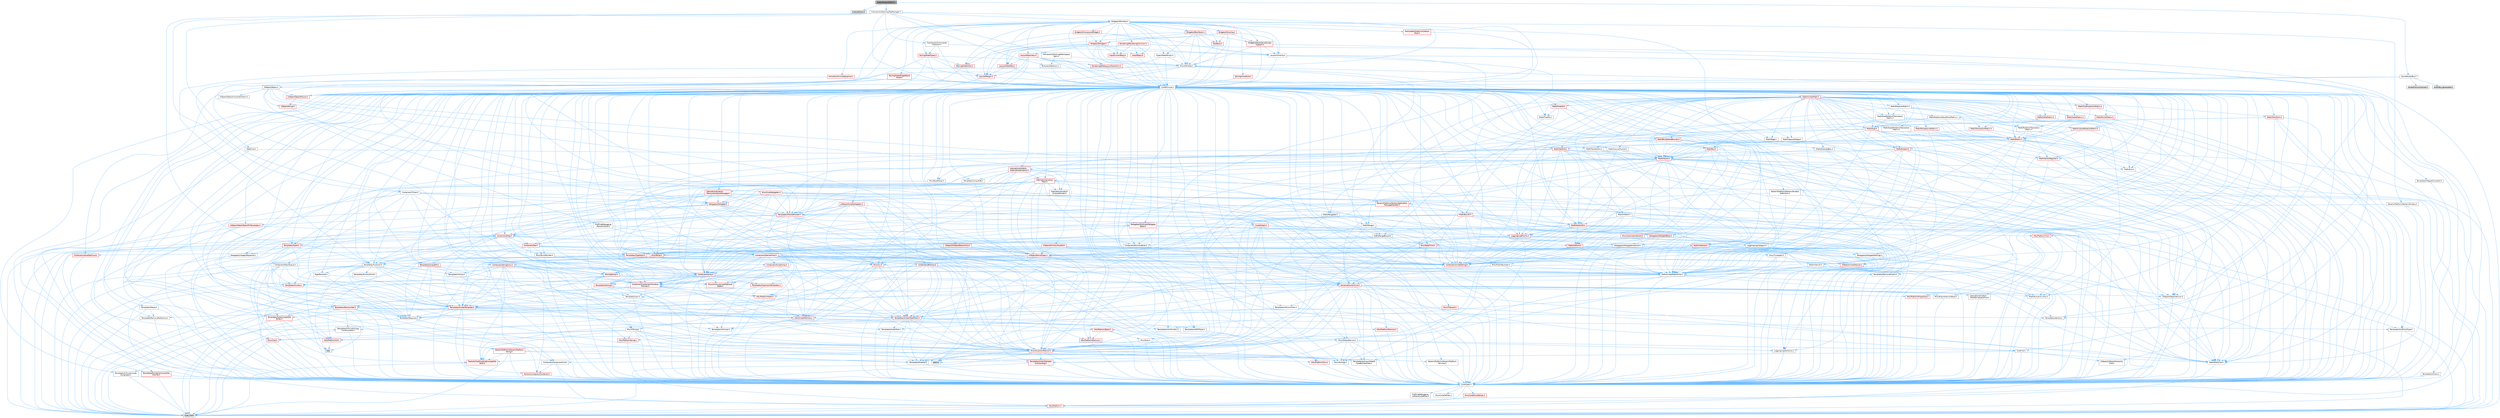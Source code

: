 digraph "AudioAnalyzerRack.h"
{
 // INTERACTIVE_SVG=YES
 // LATEX_PDF_SIZE
  bgcolor="transparent";
  edge [fontname=Helvetica,fontsize=10,labelfontname=Helvetica,labelfontsize=10];
  node [fontname=Helvetica,fontsize=10,shape=box,height=0.2,width=0.4];
  Node1 [id="Node000001",label="AudioAnalyzerRack.h",height=0.2,width=0.4,color="gray40", fillcolor="grey60", style="filled", fontcolor="black",tooltip=" "];
  Node1 -> Node2 [id="edge1_Node000001_Node000002",color="steelblue1",style="solid",tooltip=" "];
  Node2 [id="Node000002",label="AudioDefines.h",height=0.2,width=0.4,color="grey60", fillcolor="#E0E0E0", style="filled",tooltip=" "];
  Node1 -> Node3 [id="edge2_Node000001_Node000003",color="steelblue1",style="solid",tooltip=" "];
  Node3 [id="Node000003",label="Framework/Docking/TabManager.h",height=0.2,width=0.4,color="grey40", fillcolor="white", style="filled",URL="$db/d9a/TabManager_8h.html",tooltip=" "];
  Node3 -> Node4 [id="edge3_Node000003_Node000004",color="steelblue1",style="solid",tooltip=" "];
  Node4 [id="Node000004",label="CoreMinimal.h",height=0.2,width=0.4,color="grey40", fillcolor="white", style="filled",URL="$d7/d67/CoreMinimal_8h.html",tooltip=" "];
  Node4 -> Node5 [id="edge4_Node000004_Node000005",color="steelblue1",style="solid",tooltip=" "];
  Node5 [id="Node000005",label="CoreTypes.h",height=0.2,width=0.4,color="grey40", fillcolor="white", style="filled",URL="$dc/dec/CoreTypes_8h.html",tooltip=" "];
  Node5 -> Node6 [id="edge5_Node000005_Node000006",color="steelblue1",style="solid",tooltip=" "];
  Node6 [id="Node000006",label="HAL/Platform.h",height=0.2,width=0.4,color="red", fillcolor="#FFF0F0", style="filled",URL="$d9/dd0/Platform_8h.html",tooltip=" "];
  Node6 -> Node9 [id="edge6_Node000006_Node000009",color="steelblue1",style="solid",tooltip=" "];
  Node9 [id="Node000009",label="type_traits",height=0.2,width=0.4,color="grey60", fillcolor="#E0E0E0", style="filled",tooltip=" "];
  Node5 -> Node16 [id="edge7_Node000005_Node000016",color="steelblue1",style="solid",tooltip=" "];
  Node16 [id="Node000016",label="ProfilingDebugging\l/UMemoryDefines.h",height=0.2,width=0.4,color="grey40", fillcolor="white", style="filled",URL="$d2/da2/UMemoryDefines_8h.html",tooltip=" "];
  Node5 -> Node17 [id="edge8_Node000005_Node000017",color="steelblue1",style="solid",tooltip=" "];
  Node17 [id="Node000017",label="Misc/CoreMiscDefines.h",height=0.2,width=0.4,color="red", fillcolor="#FFF0F0", style="filled",URL="$da/d38/CoreMiscDefines_8h.html",tooltip=" "];
  Node17 -> Node6 [id="edge9_Node000017_Node000006",color="steelblue1",style="solid",tooltip=" "];
  Node5 -> Node18 [id="edge10_Node000005_Node000018",color="steelblue1",style="solid",tooltip=" "];
  Node18 [id="Node000018",label="Misc/CoreDefines.h",height=0.2,width=0.4,color="grey40", fillcolor="white", style="filled",URL="$d3/dd2/CoreDefines_8h.html",tooltip=" "];
  Node4 -> Node19 [id="edge11_Node000004_Node000019",color="steelblue1",style="solid",tooltip=" "];
  Node19 [id="Node000019",label="CoreFwd.h",height=0.2,width=0.4,color="grey40", fillcolor="white", style="filled",URL="$d1/d1e/CoreFwd_8h.html",tooltip=" "];
  Node19 -> Node5 [id="edge12_Node000019_Node000005",color="steelblue1",style="solid",tooltip=" "];
  Node19 -> Node20 [id="edge13_Node000019_Node000020",color="steelblue1",style="solid",tooltip=" "];
  Node20 [id="Node000020",label="Containers/ContainersFwd.h",height=0.2,width=0.4,color="grey40", fillcolor="white", style="filled",URL="$d4/d0a/ContainersFwd_8h.html",tooltip=" "];
  Node20 -> Node6 [id="edge14_Node000020_Node000006",color="steelblue1",style="solid",tooltip=" "];
  Node20 -> Node5 [id="edge15_Node000020_Node000005",color="steelblue1",style="solid",tooltip=" "];
  Node20 -> Node21 [id="edge16_Node000020_Node000021",color="steelblue1",style="solid",tooltip=" "];
  Node21 [id="Node000021",label="Traits/IsContiguousContainer.h",height=0.2,width=0.4,color="red", fillcolor="#FFF0F0", style="filled",URL="$d5/d3c/IsContiguousContainer_8h.html",tooltip=" "];
  Node21 -> Node5 [id="edge17_Node000021_Node000005",color="steelblue1",style="solid",tooltip=" "];
  Node19 -> Node24 [id="edge18_Node000019_Node000024",color="steelblue1",style="solid",tooltip=" "];
  Node24 [id="Node000024",label="Math/MathFwd.h",height=0.2,width=0.4,color="grey40", fillcolor="white", style="filled",URL="$d2/d10/MathFwd_8h.html",tooltip=" "];
  Node24 -> Node6 [id="edge19_Node000024_Node000006",color="steelblue1",style="solid",tooltip=" "];
  Node19 -> Node25 [id="edge20_Node000019_Node000025",color="steelblue1",style="solid",tooltip=" "];
  Node25 [id="Node000025",label="UObject/UObjectHierarchy\lFwd.h",height=0.2,width=0.4,color="grey40", fillcolor="white", style="filled",URL="$d3/d13/UObjectHierarchyFwd_8h.html",tooltip=" "];
  Node4 -> Node25 [id="edge21_Node000004_Node000025",color="steelblue1",style="solid",tooltip=" "];
  Node4 -> Node20 [id="edge22_Node000004_Node000020",color="steelblue1",style="solid",tooltip=" "];
  Node4 -> Node26 [id="edge23_Node000004_Node000026",color="steelblue1",style="solid",tooltip=" "];
  Node26 [id="Node000026",label="Misc/VarArgs.h",height=0.2,width=0.4,color="grey40", fillcolor="white", style="filled",URL="$d5/d6f/VarArgs_8h.html",tooltip=" "];
  Node26 -> Node5 [id="edge24_Node000026_Node000005",color="steelblue1",style="solid",tooltip=" "];
  Node4 -> Node27 [id="edge25_Node000004_Node000027",color="steelblue1",style="solid",tooltip=" "];
  Node27 [id="Node000027",label="Logging/LogVerbosity.h",height=0.2,width=0.4,color="grey40", fillcolor="white", style="filled",URL="$d2/d8f/LogVerbosity_8h.html",tooltip=" "];
  Node27 -> Node5 [id="edge26_Node000027_Node000005",color="steelblue1",style="solid",tooltip=" "];
  Node4 -> Node28 [id="edge27_Node000004_Node000028",color="steelblue1",style="solid",tooltip=" "];
  Node28 [id="Node000028",label="Misc/OutputDevice.h",height=0.2,width=0.4,color="grey40", fillcolor="white", style="filled",URL="$d7/d32/OutputDevice_8h.html",tooltip=" "];
  Node28 -> Node19 [id="edge28_Node000028_Node000019",color="steelblue1",style="solid",tooltip=" "];
  Node28 -> Node5 [id="edge29_Node000028_Node000005",color="steelblue1",style="solid",tooltip=" "];
  Node28 -> Node27 [id="edge30_Node000028_Node000027",color="steelblue1",style="solid",tooltip=" "];
  Node28 -> Node26 [id="edge31_Node000028_Node000026",color="steelblue1",style="solid",tooltip=" "];
  Node28 -> Node29 [id="edge32_Node000028_Node000029",color="steelblue1",style="solid",tooltip=" "];
  Node29 [id="Node000029",label="Templates/IsArrayOrRefOf\lTypeByPredicate.h",height=0.2,width=0.4,color="grey40", fillcolor="white", style="filled",URL="$d6/da1/IsArrayOrRefOfTypeByPredicate_8h.html",tooltip=" "];
  Node29 -> Node5 [id="edge33_Node000029_Node000005",color="steelblue1",style="solid",tooltip=" "];
  Node28 -> Node30 [id="edge34_Node000028_Node000030",color="steelblue1",style="solid",tooltip=" "];
  Node30 [id="Node000030",label="Templates/IsValidVariadic\lFunctionArg.h",height=0.2,width=0.4,color="red", fillcolor="#FFF0F0", style="filled",URL="$d0/dc8/IsValidVariadicFunctionArg_8h.html",tooltip=" "];
  Node30 -> Node5 [id="edge35_Node000030_Node000005",color="steelblue1",style="solid",tooltip=" "];
  Node30 -> Node9 [id="edge36_Node000030_Node000009",color="steelblue1",style="solid",tooltip=" "];
  Node28 -> Node32 [id="edge37_Node000028_Node000032",color="steelblue1",style="solid",tooltip=" "];
  Node32 [id="Node000032",label="Traits/IsCharEncodingCompatible\lWith.h",height=0.2,width=0.4,color="red", fillcolor="#FFF0F0", style="filled",URL="$df/dd1/IsCharEncodingCompatibleWith_8h.html",tooltip=" "];
  Node32 -> Node9 [id="edge38_Node000032_Node000009",color="steelblue1",style="solid",tooltip=" "];
  Node4 -> Node34 [id="edge39_Node000004_Node000034",color="steelblue1",style="solid",tooltip=" "];
  Node34 [id="Node000034",label="HAL/PlatformCrt.h",height=0.2,width=0.4,color="red", fillcolor="#FFF0F0", style="filled",URL="$d8/d75/PlatformCrt_8h.html",tooltip=" "];
  Node34 -> Node35 [id="edge40_Node000034_Node000035",color="steelblue1",style="solid",tooltip=" "];
  Node35 [id="Node000035",label="new",height=0.2,width=0.4,color="grey60", fillcolor="#E0E0E0", style="filled",tooltip=" "];
  Node4 -> Node44 [id="edge41_Node000004_Node000044",color="steelblue1",style="solid",tooltip=" "];
  Node44 [id="Node000044",label="HAL/PlatformMisc.h",height=0.2,width=0.4,color="red", fillcolor="#FFF0F0", style="filled",URL="$d0/df5/PlatformMisc_8h.html",tooltip=" "];
  Node44 -> Node5 [id="edge42_Node000044_Node000005",color="steelblue1",style="solid",tooltip=" "];
  Node4 -> Node63 [id="edge43_Node000004_Node000063",color="steelblue1",style="solid",tooltip=" "];
  Node63 [id="Node000063",label="Misc/AssertionMacros.h",height=0.2,width=0.4,color="red", fillcolor="#FFF0F0", style="filled",URL="$d0/dfa/AssertionMacros_8h.html",tooltip=" "];
  Node63 -> Node5 [id="edge44_Node000063_Node000005",color="steelblue1",style="solid",tooltip=" "];
  Node63 -> Node6 [id="edge45_Node000063_Node000006",color="steelblue1",style="solid",tooltip=" "];
  Node63 -> Node44 [id="edge46_Node000063_Node000044",color="steelblue1",style="solid",tooltip=" "];
  Node63 -> Node64 [id="edge47_Node000063_Node000064",color="steelblue1",style="solid",tooltip=" "];
  Node64 [id="Node000064",label="Templates/EnableIf.h",height=0.2,width=0.4,color="grey40", fillcolor="white", style="filled",URL="$d7/d60/EnableIf_8h.html",tooltip=" "];
  Node64 -> Node5 [id="edge48_Node000064_Node000005",color="steelblue1",style="solid",tooltip=" "];
  Node63 -> Node29 [id="edge49_Node000063_Node000029",color="steelblue1",style="solid",tooltip=" "];
  Node63 -> Node30 [id="edge50_Node000063_Node000030",color="steelblue1",style="solid",tooltip=" "];
  Node63 -> Node32 [id="edge51_Node000063_Node000032",color="steelblue1",style="solid",tooltip=" "];
  Node63 -> Node26 [id="edge52_Node000063_Node000026",color="steelblue1",style="solid",tooltip=" "];
  Node63 -> Node71 [id="edge53_Node000063_Node000071",color="steelblue1",style="solid",tooltip=" "];
  Node71 [id="Node000071",label="atomic",height=0.2,width=0.4,color="grey60", fillcolor="#E0E0E0", style="filled",tooltip=" "];
  Node4 -> Node72 [id="edge54_Node000004_Node000072",color="steelblue1",style="solid",tooltip=" "];
  Node72 [id="Node000072",label="Templates/IsPointer.h",height=0.2,width=0.4,color="grey40", fillcolor="white", style="filled",URL="$d7/d05/IsPointer_8h.html",tooltip=" "];
  Node72 -> Node5 [id="edge55_Node000072_Node000005",color="steelblue1",style="solid",tooltip=" "];
  Node4 -> Node73 [id="edge56_Node000004_Node000073",color="steelblue1",style="solid",tooltip=" "];
  Node73 [id="Node000073",label="HAL/PlatformMemory.h",height=0.2,width=0.4,color="red", fillcolor="#FFF0F0", style="filled",URL="$de/d68/PlatformMemory_8h.html",tooltip=" "];
  Node73 -> Node5 [id="edge57_Node000073_Node000005",color="steelblue1",style="solid",tooltip=" "];
  Node4 -> Node56 [id="edge58_Node000004_Node000056",color="steelblue1",style="solid",tooltip=" "];
  Node56 [id="Node000056",label="HAL/PlatformAtomics.h",height=0.2,width=0.4,color="red", fillcolor="#FFF0F0", style="filled",URL="$d3/d36/PlatformAtomics_8h.html",tooltip=" "];
  Node56 -> Node5 [id="edge59_Node000056_Node000005",color="steelblue1",style="solid",tooltip=" "];
  Node4 -> Node78 [id="edge60_Node000004_Node000078",color="steelblue1",style="solid",tooltip=" "];
  Node78 [id="Node000078",label="Misc/Exec.h",height=0.2,width=0.4,color="grey40", fillcolor="white", style="filled",URL="$de/ddb/Exec_8h.html",tooltip=" "];
  Node78 -> Node5 [id="edge61_Node000078_Node000005",color="steelblue1",style="solid",tooltip=" "];
  Node78 -> Node63 [id="edge62_Node000078_Node000063",color="steelblue1",style="solid",tooltip=" "];
  Node4 -> Node79 [id="edge63_Node000004_Node000079",color="steelblue1",style="solid",tooltip=" "];
  Node79 [id="Node000079",label="HAL/MemoryBase.h",height=0.2,width=0.4,color="red", fillcolor="#FFF0F0", style="filled",URL="$d6/d9f/MemoryBase_8h.html",tooltip=" "];
  Node79 -> Node5 [id="edge64_Node000079_Node000005",color="steelblue1",style="solid",tooltip=" "];
  Node79 -> Node56 [id="edge65_Node000079_Node000056",color="steelblue1",style="solid",tooltip=" "];
  Node79 -> Node34 [id="edge66_Node000079_Node000034",color="steelblue1",style="solid",tooltip=" "];
  Node79 -> Node78 [id="edge67_Node000079_Node000078",color="steelblue1",style="solid",tooltip=" "];
  Node79 -> Node28 [id="edge68_Node000079_Node000028",color="steelblue1",style="solid",tooltip=" "];
  Node4 -> Node89 [id="edge69_Node000004_Node000089",color="steelblue1",style="solid",tooltip=" "];
  Node89 [id="Node000089",label="HAL/UnrealMemory.h",height=0.2,width=0.4,color="red", fillcolor="#FFF0F0", style="filled",URL="$d9/d96/UnrealMemory_8h.html",tooltip=" "];
  Node89 -> Node5 [id="edge70_Node000089_Node000005",color="steelblue1",style="solid",tooltip=" "];
  Node89 -> Node79 [id="edge71_Node000089_Node000079",color="steelblue1",style="solid",tooltip=" "];
  Node89 -> Node73 [id="edge72_Node000089_Node000073",color="steelblue1",style="solid",tooltip=" "];
  Node89 -> Node72 [id="edge73_Node000089_Node000072",color="steelblue1",style="solid",tooltip=" "];
  Node4 -> Node91 [id="edge74_Node000004_Node000091",color="steelblue1",style="solid",tooltip=" "];
  Node91 [id="Node000091",label="Templates/IsArithmetic.h",height=0.2,width=0.4,color="grey40", fillcolor="white", style="filled",URL="$d2/d5d/IsArithmetic_8h.html",tooltip=" "];
  Node91 -> Node5 [id="edge75_Node000091_Node000005",color="steelblue1",style="solid",tooltip=" "];
  Node4 -> Node85 [id="edge76_Node000004_Node000085",color="steelblue1",style="solid",tooltip=" "];
  Node85 [id="Node000085",label="Templates/AndOrNot.h",height=0.2,width=0.4,color="grey40", fillcolor="white", style="filled",URL="$db/d0a/AndOrNot_8h.html",tooltip=" "];
  Node85 -> Node5 [id="edge77_Node000085_Node000005",color="steelblue1",style="solid",tooltip=" "];
  Node4 -> Node92 [id="edge78_Node000004_Node000092",color="steelblue1",style="solid",tooltip=" "];
  Node92 [id="Node000092",label="Templates/IsPODType.h",height=0.2,width=0.4,color="grey40", fillcolor="white", style="filled",URL="$d7/db1/IsPODType_8h.html",tooltip=" "];
  Node92 -> Node5 [id="edge79_Node000092_Node000005",color="steelblue1",style="solid",tooltip=" "];
  Node4 -> Node93 [id="edge80_Node000004_Node000093",color="steelblue1",style="solid",tooltip=" "];
  Node93 [id="Node000093",label="Templates/IsUECoreType.h",height=0.2,width=0.4,color="grey40", fillcolor="white", style="filled",URL="$d1/db8/IsUECoreType_8h.html",tooltip=" "];
  Node93 -> Node5 [id="edge81_Node000093_Node000005",color="steelblue1",style="solid",tooltip=" "];
  Node93 -> Node9 [id="edge82_Node000093_Node000009",color="steelblue1",style="solid",tooltip=" "];
  Node4 -> Node86 [id="edge83_Node000004_Node000086",color="steelblue1",style="solid",tooltip=" "];
  Node86 [id="Node000086",label="Templates/IsTriviallyCopy\lConstructible.h",height=0.2,width=0.4,color="grey40", fillcolor="white", style="filled",URL="$d3/d78/IsTriviallyCopyConstructible_8h.html",tooltip=" "];
  Node86 -> Node5 [id="edge84_Node000086_Node000005",color="steelblue1",style="solid",tooltip=" "];
  Node86 -> Node9 [id="edge85_Node000086_Node000009",color="steelblue1",style="solid",tooltip=" "];
  Node4 -> Node94 [id="edge86_Node000004_Node000094",color="steelblue1",style="solid",tooltip=" "];
  Node94 [id="Node000094",label="Templates/UnrealTypeTraits.h",height=0.2,width=0.4,color="red", fillcolor="#FFF0F0", style="filled",URL="$d2/d2d/UnrealTypeTraits_8h.html",tooltip=" "];
  Node94 -> Node5 [id="edge87_Node000094_Node000005",color="steelblue1",style="solid",tooltip=" "];
  Node94 -> Node72 [id="edge88_Node000094_Node000072",color="steelblue1",style="solid",tooltip=" "];
  Node94 -> Node63 [id="edge89_Node000094_Node000063",color="steelblue1",style="solid",tooltip=" "];
  Node94 -> Node85 [id="edge90_Node000094_Node000085",color="steelblue1",style="solid",tooltip=" "];
  Node94 -> Node64 [id="edge91_Node000094_Node000064",color="steelblue1",style="solid",tooltip=" "];
  Node94 -> Node91 [id="edge92_Node000094_Node000091",color="steelblue1",style="solid",tooltip=" "];
  Node94 -> Node92 [id="edge93_Node000094_Node000092",color="steelblue1",style="solid",tooltip=" "];
  Node94 -> Node93 [id="edge94_Node000094_Node000093",color="steelblue1",style="solid",tooltip=" "];
  Node94 -> Node86 [id="edge95_Node000094_Node000086",color="steelblue1",style="solid",tooltip=" "];
  Node4 -> Node64 [id="edge96_Node000004_Node000064",color="steelblue1",style="solid",tooltip=" "];
  Node4 -> Node96 [id="edge97_Node000004_Node000096",color="steelblue1",style="solid",tooltip=" "];
  Node96 [id="Node000096",label="Templates/RemoveReference.h",height=0.2,width=0.4,color="grey40", fillcolor="white", style="filled",URL="$da/dbe/RemoveReference_8h.html",tooltip=" "];
  Node96 -> Node5 [id="edge98_Node000096_Node000005",color="steelblue1",style="solid",tooltip=" "];
  Node4 -> Node97 [id="edge99_Node000004_Node000097",color="steelblue1",style="solid",tooltip=" "];
  Node97 [id="Node000097",label="Templates/IntegralConstant.h",height=0.2,width=0.4,color="grey40", fillcolor="white", style="filled",URL="$db/d1b/IntegralConstant_8h.html",tooltip=" "];
  Node97 -> Node5 [id="edge100_Node000097_Node000005",color="steelblue1",style="solid",tooltip=" "];
  Node4 -> Node98 [id="edge101_Node000004_Node000098",color="steelblue1",style="solid",tooltip=" "];
  Node98 [id="Node000098",label="Templates/IsClass.h",height=0.2,width=0.4,color="grey40", fillcolor="white", style="filled",URL="$db/dcb/IsClass_8h.html",tooltip=" "];
  Node98 -> Node5 [id="edge102_Node000098_Node000005",color="steelblue1",style="solid",tooltip=" "];
  Node4 -> Node99 [id="edge103_Node000004_Node000099",color="steelblue1",style="solid",tooltip=" "];
  Node99 [id="Node000099",label="Templates/TypeCompatible\lBytes.h",height=0.2,width=0.4,color="red", fillcolor="#FFF0F0", style="filled",URL="$df/d0a/TypeCompatibleBytes_8h.html",tooltip=" "];
  Node99 -> Node5 [id="edge104_Node000099_Node000005",color="steelblue1",style="solid",tooltip=" "];
  Node99 -> Node35 [id="edge105_Node000099_Node000035",color="steelblue1",style="solid",tooltip=" "];
  Node99 -> Node9 [id="edge106_Node000099_Node000009",color="steelblue1",style="solid",tooltip=" "];
  Node4 -> Node21 [id="edge107_Node000004_Node000021",color="steelblue1",style="solid",tooltip=" "];
  Node4 -> Node100 [id="edge108_Node000004_Node000100",color="steelblue1",style="solid",tooltip=" "];
  Node100 [id="Node000100",label="Templates/UnrealTemplate.h",height=0.2,width=0.4,color="red", fillcolor="#FFF0F0", style="filled",URL="$d4/d24/UnrealTemplate_8h.html",tooltip=" "];
  Node100 -> Node5 [id="edge109_Node000100_Node000005",color="steelblue1",style="solid",tooltip=" "];
  Node100 -> Node72 [id="edge110_Node000100_Node000072",color="steelblue1",style="solid",tooltip=" "];
  Node100 -> Node89 [id="edge111_Node000100_Node000089",color="steelblue1",style="solid",tooltip=" "];
  Node100 -> Node94 [id="edge112_Node000100_Node000094",color="steelblue1",style="solid",tooltip=" "];
  Node100 -> Node96 [id="edge113_Node000100_Node000096",color="steelblue1",style="solid",tooltip=" "];
  Node100 -> Node66 [id="edge114_Node000100_Node000066",color="steelblue1",style="solid",tooltip=" "];
  Node66 [id="Node000066",label="Templates/Requires.h",height=0.2,width=0.4,color="grey40", fillcolor="white", style="filled",URL="$dc/d96/Requires_8h.html",tooltip=" "];
  Node66 -> Node64 [id="edge115_Node000066_Node000064",color="steelblue1",style="solid",tooltip=" "];
  Node66 -> Node9 [id="edge116_Node000066_Node000009",color="steelblue1",style="solid",tooltip=" "];
  Node100 -> Node99 [id="edge117_Node000100_Node000099",color="steelblue1",style="solid",tooltip=" "];
  Node100 -> Node67 [id="edge118_Node000100_Node000067",color="steelblue1",style="solid",tooltip=" "];
  Node67 [id="Node000067",label="Templates/Identity.h",height=0.2,width=0.4,color="grey40", fillcolor="white", style="filled",URL="$d0/dd5/Identity_8h.html",tooltip=" "];
  Node100 -> Node21 [id="edge119_Node000100_Node000021",color="steelblue1",style="solid",tooltip=" "];
  Node100 -> Node9 [id="edge120_Node000100_Node000009",color="steelblue1",style="solid",tooltip=" "];
  Node4 -> Node49 [id="edge121_Node000004_Node000049",color="steelblue1",style="solid",tooltip=" "];
  Node49 [id="Node000049",label="Math/NumericLimits.h",height=0.2,width=0.4,color="grey40", fillcolor="white", style="filled",URL="$df/d1b/NumericLimits_8h.html",tooltip=" "];
  Node49 -> Node5 [id="edge122_Node000049_Node000005",color="steelblue1",style="solid",tooltip=" "];
  Node4 -> Node104 [id="edge123_Node000004_Node000104",color="steelblue1",style="solid",tooltip=" "];
  Node104 [id="Node000104",label="HAL/PlatformMath.h",height=0.2,width=0.4,color="red", fillcolor="#FFF0F0", style="filled",URL="$dc/d53/PlatformMath_8h.html",tooltip=" "];
  Node104 -> Node5 [id="edge124_Node000104_Node000005",color="steelblue1",style="solid",tooltip=" "];
  Node4 -> Node87 [id="edge125_Node000004_Node000087",color="steelblue1",style="solid",tooltip=" "];
  Node87 [id="Node000087",label="Templates/IsTriviallyCopy\lAssignable.h",height=0.2,width=0.4,color="grey40", fillcolor="white", style="filled",URL="$d2/df2/IsTriviallyCopyAssignable_8h.html",tooltip=" "];
  Node87 -> Node5 [id="edge126_Node000087_Node000005",color="steelblue1",style="solid",tooltip=" "];
  Node87 -> Node9 [id="edge127_Node000087_Node000009",color="steelblue1",style="solid",tooltip=" "];
  Node4 -> Node112 [id="edge128_Node000004_Node000112",color="steelblue1",style="solid",tooltip=" "];
  Node112 [id="Node000112",label="Templates/MemoryOps.h",height=0.2,width=0.4,color="red", fillcolor="#FFF0F0", style="filled",URL="$db/dea/MemoryOps_8h.html",tooltip=" "];
  Node112 -> Node5 [id="edge129_Node000112_Node000005",color="steelblue1",style="solid",tooltip=" "];
  Node112 -> Node89 [id="edge130_Node000112_Node000089",color="steelblue1",style="solid",tooltip=" "];
  Node112 -> Node87 [id="edge131_Node000112_Node000087",color="steelblue1",style="solid",tooltip=" "];
  Node112 -> Node86 [id="edge132_Node000112_Node000086",color="steelblue1",style="solid",tooltip=" "];
  Node112 -> Node66 [id="edge133_Node000112_Node000066",color="steelblue1",style="solid",tooltip=" "];
  Node112 -> Node94 [id="edge134_Node000112_Node000094",color="steelblue1",style="solid",tooltip=" "];
  Node112 -> Node35 [id="edge135_Node000112_Node000035",color="steelblue1",style="solid",tooltip=" "];
  Node112 -> Node9 [id="edge136_Node000112_Node000009",color="steelblue1",style="solid",tooltip=" "];
  Node4 -> Node113 [id="edge137_Node000004_Node000113",color="steelblue1",style="solid",tooltip=" "];
  Node113 [id="Node000113",label="Containers/ContainerAllocation\lPolicies.h",height=0.2,width=0.4,color="red", fillcolor="#FFF0F0", style="filled",URL="$d7/dff/ContainerAllocationPolicies_8h.html",tooltip=" "];
  Node113 -> Node5 [id="edge138_Node000113_Node000005",color="steelblue1",style="solid",tooltip=" "];
  Node113 -> Node113 [id="edge139_Node000113_Node000113",color="steelblue1",style="solid",tooltip=" "];
  Node113 -> Node104 [id="edge140_Node000113_Node000104",color="steelblue1",style="solid",tooltip=" "];
  Node113 -> Node89 [id="edge141_Node000113_Node000089",color="steelblue1",style="solid",tooltip=" "];
  Node113 -> Node49 [id="edge142_Node000113_Node000049",color="steelblue1",style="solid",tooltip=" "];
  Node113 -> Node63 [id="edge143_Node000113_Node000063",color="steelblue1",style="solid",tooltip=" "];
  Node113 -> Node112 [id="edge144_Node000113_Node000112",color="steelblue1",style="solid",tooltip=" "];
  Node113 -> Node99 [id="edge145_Node000113_Node000099",color="steelblue1",style="solid",tooltip=" "];
  Node113 -> Node9 [id="edge146_Node000113_Node000009",color="steelblue1",style="solid",tooltip=" "];
  Node4 -> Node116 [id="edge147_Node000004_Node000116",color="steelblue1",style="solid",tooltip=" "];
  Node116 [id="Node000116",label="Templates/IsEnumClass.h",height=0.2,width=0.4,color="grey40", fillcolor="white", style="filled",URL="$d7/d15/IsEnumClass_8h.html",tooltip=" "];
  Node116 -> Node5 [id="edge148_Node000116_Node000005",color="steelblue1",style="solid",tooltip=" "];
  Node116 -> Node85 [id="edge149_Node000116_Node000085",color="steelblue1",style="solid",tooltip=" "];
  Node4 -> Node117 [id="edge150_Node000004_Node000117",color="steelblue1",style="solid",tooltip=" "];
  Node117 [id="Node000117",label="HAL/PlatformProperties.h",height=0.2,width=0.4,color="red", fillcolor="#FFF0F0", style="filled",URL="$d9/db0/PlatformProperties_8h.html",tooltip=" "];
  Node117 -> Node5 [id="edge151_Node000117_Node000005",color="steelblue1",style="solid",tooltip=" "];
  Node4 -> Node120 [id="edge152_Node000004_Node000120",color="steelblue1",style="solid",tooltip=" "];
  Node120 [id="Node000120",label="Misc/EngineVersionBase.h",height=0.2,width=0.4,color="grey40", fillcolor="white", style="filled",URL="$d5/d2b/EngineVersionBase_8h.html",tooltip=" "];
  Node120 -> Node5 [id="edge153_Node000120_Node000005",color="steelblue1",style="solid",tooltip=" "];
  Node4 -> Node121 [id="edge154_Node000004_Node000121",color="steelblue1",style="solid",tooltip=" "];
  Node121 [id="Node000121",label="Internationalization\l/TextNamespaceFwd.h",height=0.2,width=0.4,color="grey40", fillcolor="white", style="filled",URL="$d8/d97/TextNamespaceFwd_8h.html",tooltip=" "];
  Node121 -> Node5 [id="edge155_Node000121_Node000005",color="steelblue1",style="solid",tooltip=" "];
  Node4 -> Node122 [id="edge156_Node000004_Node000122",color="steelblue1",style="solid",tooltip=" "];
  Node122 [id="Node000122",label="Serialization/Archive.h",height=0.2,width=0.4,color="red", fillcolor="#FFF0F0", style="filled",URL="$d7/d3b/Archive_8h.html",tooltip=" "];
  Node122 -> Node19 [id="edge157_Node000122_Node000019",color="steelblue1",style="solid",tooltip=" "];
  Node122 -> Node5 [id="edge158_Node000122_Node000005",color="steelblue1",style="solid",tooltip=" "];
  Node122 -> Node117 [id="edge159_Node000122_Node000117",color="steelblue1",style="solid",tooltip=" "];
  Node122 -> Node121 [id="edge160_Node000122_Node000121",color="steelblue1",style="solid",tooltip=" "];
  Node122 -> Node24 [id="edge161_Node000122_Node000024",color="steelblue1",style="solid",tooltip=" "];
  Node122 -> Node63 [id="edge162_Node000122_Node000063",color="steelblue1",style="solid",tooltip=" "];
  Node122 -> Node120 [id="edge163_Node000122_Node000120",color="steelblue1",style="solid",tooltip=" "];
  Node122 -> Node26 [id="edge164_Node000122_Node000026",color="steelblue1",style="solid",tooltip=" "];
  Node122 -> Node64 [id="edge165_Node000122_Node000064",color="steelblue1",style="solid",tooltip=" "];
  Node122 -> Node29 [id="edge166_Node000122_Node000029",color="steelblue1",style="solid",tooltip=" "];
  Node122 -> Node116 [id="edge167_Node000122_Node000116",color="steelblue1",style="solid",tooltip=" "];
  Node122 -> Node30 [id="edge168_Node000122_Node000030",color="steelblue1",style="solid",tooltip=" "];
  Node122 -> Node100 [id="edge169_Node000122_Node000100",color="steelblue1",style="solid",tooltip=" "];
  Node122 -> Node32 [id="edge170_Node000122_Node000032",color="steelblue1",style="solid",tooltip=" "];
  Node122 -> Node125 [id="edge171_Node000122_Node000125",color="steelblue1",style="solid",tooltip=" "];
  Node125 [id="Node000125",label="UObject/ObjectVersion.h",height=0.2,width=0.4,color="grey40", fillcolor="white", style="filled",URL="$da/d63/ObjectVersion_8h.html",tooltip=" "];
  Node125 -> Node5 [id="edge172_Node000125_Node000005",color="steelblue1",style="solid",tooltip=" "];
  Node4 -> Node126 [id="edge173_Node000004_Node000126",color="steelblue1",style="solid",tooltip=" "];
  Node126 [id="Node000126",label="Templates/Less.h",height=0.2,width=0.4,color="grey40", fillcolor="white", style="filled",URL="$de/dc8/Less_8h.html",tooltip=" "];
  Node126 -> Node5 [id="edge174_Node000126_Node000005",color="steelblue1",style="solid",tooltip=" "];
  Node126 -> Node100 [id="edge175_Node000126_Node000100",color="steelblue1",style="solid",tooltip=" "];
  Node4 -> Node127 [id="edge176_Node000004_Node000127",color="steelblue1",style="solid",tooltip=" "];
  Node127 [id="Node000127",label="Templates/Sorting.h",height=0.2,width=0.4,color="red", fillcolor="#FFF0F0", style="filled",URL="$d3/d9e/Sorting_8h.html",tooltip=" "];
  Node127 -> Node5 [id="edge177_Node000127_Node000005",color="steelblue1",style="solid",tooltip=" "];
  Node127 -> Node104 [id="edge178_Node000127_Node000104",color="steelblue1",style="solid",tooltip=" "];
  Node127 -> Node126 [id="edge179_Node000127_Node000126",color="steelblue1",style="solid",tooltip=" "];
  Node4 -> Node138 [id="edge180_Node000004_Node000138",color="steelblue1",style="solid",tooltip=" "];
  Node138 [id="Node000138",label="Misc/Char.h",height=0.2,width=0.4,color="red", fillcolor="#FFF0F0", style="filled",URL="$d0/d58/Char_8h.html",tooltip=" "];
  Node138 -> Node5 [id="edge181_Node000138_Node000005",color="steelblue1",style="solid",tooltip=" "];
  Node138 -> Node9 [id="edge182_Node000138_Node000009",color="steelblue1",style="solid",tooltip=" "];
  Node4 -> Node141 [id="edge183_Node000004_Node000141",color="steelblue1",style="solid",tooltip=" "];
  Node141 [id="Node000141",label="GenericPlatform/GenericPlatform\lStricmp.h",height=0.2,width=0.4,color="grey40", fillcolor="white", style="filled",URL="$d2/d86/GenericPlatformStricmp_8h.html",tooltip=" "];
  Node141 -> Node5 [id="edge184_Node000141_Node000005",color="steelblue1",style="solid",tooltip=" "];
  Node4 -> Node142 [id="edge185_Node000004_Node000142",color="steelblue1",style="solid",tooltip=" "];
  Node142 [id="Node000142",label="GenericPlatform/GenericPlatform\lString.h",height=0.2,width=0.4,color="red", fillcolor="#FFF0F0", style="filled",URL="$dd/d20/GenericPlatformString_8h.html",tooltip=" "];
  Node142 -> Node5 [id="edge186_Node000142_Node000005",color="steelblue1",style="solid",tooltip=" "];
  Node142 -> Node141 [id="edge187_Node000142_Node000141",color="steelblue1",style="solid",tooltip=" "];
  Node142 -> Node64 [id="edge188_Node000142_Node000064",color="steelblue1",style="solid",tooltip=" "];
  Node142 -> Node32 [id="edge189_Node000142_Node000032",color="steelblue1",style="solid",tooltip=" "];
  Node142 -> Node9 [id="edge190_Node000142_Node000009",color="steelblue1",style="solid",tooltip=" "];
  Node4 -> Node75 [id="edge191_Node000004_Node000075",color="steelblue1",style="solid",tooltip=" "];
  Node75 [id="Node000075",label="HAL/PlatformString.h",height=0.2,width=0.4,color="red", fillcolor="#FFF0F0", style="filled",URL="$db/db5/PlatformString_8h.html",tooltip=" "];
  Node75 -> Node5 [id="edge192_Node000075_Node000005",color="steelblue1",style="solid",tooltip=" "];
  Node4 -> Node145 [id="edge193_Node000004_Node000145",color="steelblue1",style="solid",tooltip=" "];
  Node145 [id="Node000145",label="Misc/CString.h",height=0.2,width=0.4,color="grey40", fillcolor="white", style="filled",URL="$d2/d49/CString_8h.html",tooltip=" "];
  Node145 -> Node5 [id="edge194_Node000145_Node000005",color="steelblue1",style="solid",tooltip=" "];
  Node145 -> Node34 [id="edge195_Node000145_Node000034",color="steelblue1",style="solid",tooltip=" "];
  Node145 -> Node75 [id="edge196_Node000145_Node000075",color="steelblue1",style="solid",tooltip=" "];
  Node145 -> Node63 [id="edge197_Node000145_Node000063",color="steelblue1",style="solid",tooltip=" "];
  Node145 -> Node138 [id="edge198_Node000145_Node000138",color="steelblue1",style="solid",tooltip=" "];
  Node145 -> Node26 [id="edge199_Node000145_Node000026",color="steelblue1",style="solid",tooltip=" "];
  Node145 -> Node29 [id="edge200_Node000145_Node000029",color="steelblue1",style="solid",tooltip=" "];
  Node145 -> Node30 [id="edge201_Node000145_Node000030",color="steelblue1",style="solid",tooltip=" "];
  Node145 -> Node32 [id="edge202_Node000145_Node000032",color="steelblue1",style="solid",tooltip=" "];
  Node4 -> Node146 [id="edge203_Node000004_Node000146",color="steelblue1",style="solid",tooltip=" "];
  Node146 [id="Node000146",label="Misc/Crc.h",height=0.2,width=0.4,color="red", fillcolor="#FFF0F0", style="filled",URL="$d4/dd2/Crc_8h.html",tooltip=" "];
  Node146 -> Node5 [id="edge204_Node000146_Node000005",color="steelblue1",style="solid",tooltip=" "];
  Node146 -> Node75 [id="edge205_Node000146_Node000075",color="steelblue1",style="solid",tooltip=" "];
  Node146 -> Node63 [id="edge206_Node000146_Node000063",color="steelblue1",style="solid",tooltip=" "];
  Node146 -> Node145 [id="edge207_Node000146_Node000145",color="steelblue1",style="solid",tooltip=" "];
  Node146 -> Node138 [id="edge208_Node000146_Node000138",color="steelblue1",style="solid",tooltip=" "];
  Node146 -> Node94 [id="edge209_Node000146_Node000094",color="steelblue1",style="solid",tooltip=" "];
  Node4 -> Node137 [id="edge210_Node000004_Node000137",color="steelblue1",style="solid",tooltip=" "];
  Node137 [id="Node000137",label="Math/UnrealMathUtility.h",height=0.2,width=0.4,color="grey40", fillcolor="white", style="filled",URL="$db/db8/UnrealMathUtility_8h.html",tooltip=" "];
  Node137 -> Node5 [id="edge211_Node000137_Node000005",color="steelblue1",style="solid",tooltip=" "];
  Node137 -> Node63 [id="edge212_Node000137_Node000063",color="steelblue1",style="solid",tooltip=" "];
  Node137 -> Node104 [id="edge213_Node000137_Node000104",color="steelblue1",style="solid",tooltip=" "];
  Node137 -> Node24 [id="edge214_Node000137_Node000024",color="steelblue1",style="solid",tooltip=" "];
  Node137 -> Node67 [id="edge215_Node000137_Node000067",color="steelblue1",style="solid",tooltip=" "];
  Node137 -> Node66 [id="edge216_Node000137_Node000066",color="steelblue1",style="solid",tooltip=" "];
  Node4 -> Node147 [id="edge217_Node000004_Node000147",color="steelblue1",style="solid",tooltip=" "];
  Node147 [id="Node000147",label="Containers/UnrealString.h",height=0.2,width=0.4,color="red", fillcolor="#FFF0F0", style="filled",URL="$d5/dba/UnrealString_8h.html",tooltip=" "];
  Node4 -> Node151 [id="edge218_Node000004_Node000151",color="steelblue1",style="solid",tooltip=" "];
  Node151 [id="Node000151",label="Containers/Array.h",height=0.2,width=0.4,color="red", fillcolor="#FFF0F0", style="filled",URL="$df/dd0/Array_8h.html",tooltip=" "];
  Node151 -> Node5 [id="edge219_Node000151_Node000005",color="steelblue1",style="solid",tooltip=" "];
  Node151 -> Node63 [id="edge220_Node000151_Node000063",color="steelblue1",style="solid",tooltip=" "];
  Node151 -> Node152 [id="edge221_Node000151_Node000152",color="steelblue1",style="solid",tooltip=" "];
  Node152 [id="Node000152",label="Misc/IntrusiveUnsetOptional\lState.h",height=0.2,width=0.4,color="red", fillcolor="#FFF0F0", style="filled",URL="$d2/d0a/IntrusiveUnsetOptionalState_8h.html",tooltip=" "];
  Node151 -> Node89 [id="edge222_Node000151_Node000089",color="steelblue1",style="solid",tooltip=" "];
  Node151 -> Node94 [id="edge223_Node000151_Node000094",color="steelblue1",style="solid",tooltip=" "];
  Node151 -> Node100 [id="edge224_Node000151_Node000100",color="steelblue1",style="solid",tooltip=" "];
  Node151 -> Node113 [id="edge225_Node000151_Node000113",color="steelblue1",style="solid",tooltip=" "];
  Node151 -> Node122 [id="edge226_Node000151_Node000122",color="steelblue1",style="solid",tooltip=" "];
  Node151 -> Node130 [id="edge227_Node000151_Node000130",color="steelblue1",style="solid",tooltip=" "];
  Node130 [id="Node000130",label="Templates/Invoke.h",height=0.2,width=0.4,color="red", fillcolor="#FFF0F0", style="filled",URL="$d7/deb/Invoke_8h.html",tooltip=" "];
  Node130 -> Node5 [id="edge228_Node000130_Node000005",color="steelblue1",style="solid",tooltip=" "];
  Node130 -> Node100 [id="edge229_Node000130_Node000100",color="steelblue1",style="solid",tooltip=" "];
  Node130 -> Node9 [id="edge230_Node000130_Node000009",color="steelblue1",style="solid",tooltip=" "];
  Node151 -> Node126 [id="edge231_Node000151_Node000126",color="steelblue1",style="solid",tooltip=" "];
  Node151 -> Node66 [id="edge232_Node000151_Node000066",color="steelblue1",style="solid",tooltip=" "];
  Node151 -> Node127 [id="edge233_Node000151_Node000127",color="steelblue1",style="solid",tooltip=" "];
  Node151 -> Node174 [id="edge234_Node000151_Node000174",color="steelblue1",style="solid",tooltip=" "];
  Node174 [id="Node000174",label="Templates/AlignmentTemplates.h",height=0.2,width=0.4,color="red", fillcolor="#FFF0F0", style="filled",URL="$dd/d32/AlignmentTemplates_8h.html",tooltip=" "];
  Node174 -> Node5 [id="edge235_Node000174_Node000005",color="steelblue1",style="solid",tooltip=" "];
  Node174 -> Node72 [id="edge236_Node000174_Node000072",color="steelblue1",style="solid",tooltip=" "];
  Node151 -> Node9 [id="edge237_Node000151_Node000009",color="steelblue1",style="solid",tooltip=" "];
  Node4 -> Node175 [id="edge238_Node000004_Node000175",color="steelblue1",style="solid",tooltip=" "];
  Node175 [id="Node000175",label="Misc/FrameNumber.h",height=0.2,width=0.4,color="grey40", fillcolor="white", style="filled",URL="$dd/dbd/FrameNumber_8h.html",tooltip=" "];
  Node175 -> Node5 [id="edge239_Node000175_Node000005",color="steelblue1",style="solid",tooltip=" "];
  Node175 -> Node49 [id="edge240_Node000175_Node000049",color="steelblue1",style="solid",tooltip=" "];
  Node175 -> Node137 [id="edge241_Node000175_Node000137",color="steelblue1",style="solid",tooltip=" "];
  Node175 -> Node64 [id="edge242_Node000175_Node000064",color="steelblue1",style="solid",tooltip=" "];
  Node175 -> Node94 [id="edge243_Node000175_Node000094",color="steelblue1",style="solid",tooltip=" "];
  Node4 -> Node176 [id="edge244_Node000004_Node000176",color="steelblue1",style="solid",tooltip=" "];
  Node176 [id="Node000176",label="Misc/Timespan.h",height=0.2,width=0.4,color="grey40", fillcolor="white", style="filled",URL="$da/dd9/Timespan_8h.html",tooltip=" "];
  Node176 -> Node5 [id="edge245_Node000176_Node000005",color="steelblue1",style="solid",tooltip=" "];
  Node176 -> Node177 [id="edge246_Node000176_Node000177",color="steelblue1",style="solid",tooltip=" "];
  Node177 [id="Node000177",label="Math/Interval.h",height=0.2,width=0.4,color="grey40", fillcolor="white", style="filled",URL="$d1/d55/Interval_8h.html",tooltip=" "];
  Node177 -> Node5 [id="edge247_Node000177_Node000005",color="steelblue1",style="solid",tooltip=" "];
  Node177 -> Node91 [id="edge248_Node000177_Node000091",color="steelblue1",style="solid",tooltip=" "];
  Node177 -> Node94 [id="edge249_Node000177_Node000094",color="steelblue1",style="solid",tooltip=" "];
  Node177 -> Node49 [id="edge250_Node000177_Node000049",color="steelblue1",style="solid",tooltip=" "];
  Node177 -> Node137 [id="edge251_Node000177_Node000137",color="steelblue1",style="solid",tooltip=" "];
  Node176 -> Node137 [id="edge252_Node000176_Node000137",color="steelblue1",style="solid",tooltip=" "];
  Node176 -> Node63 [id="edge253_Node000176_Node000063",color="steelblue1",style="solid",tooltip=" "];
  Node4 -> Node178 [id="edge254_Node000004_Node000178",color="steelblue1",style="solid",tooltip=" "];
  Node178 [id="Node000178",label="Containers/StringConv.h",height=0.2,width=0.4,color="red", fillcolor="#FFF0F0", style="filled",URL="$d3/ddf/StringConv_8h.html",tooltip=" "];
  Node178 -> Node5 [id="edge255_Node000178_Node000005",color="steelblue1",style="solid",tooltip=" "];
  Node178 -> Node63 [id="edge256_Node000178_Node000063",color="steelblue1",style="solid",tooltip=" "];
  Node178 -> Node113 [id="edge257_Node000178_Node000113",color="steelblue1",style="solid",tooltip=" "];
  Node178 -> Node151 [id="edge258_Node000178_Node000151",color="steelblue1",style="solid",tooltip=" "];
  Node178 -> Node145 [id="edge259_Node000178_Node000145",color="steelblue1",style="solid",tooltip=" "];
  Node178 -> Node179 [id="edge260_Node000178_Node000179",color="steelblue1",style="solid",tooltip=" "];
  Node179 [id="Node000179",label="Templates/IsArray.h",height=0.2,width=0.4,color="grey40", fillcolor="white", style="filled",URL="$d8/d8d/IsArray_8h.html",tooltip=" "];
  Node179 -> Node5 [id="edge261_Node000179_Node000005",color="steelblue1",style="solid",tooltip=" "];
  Node178 -> Node100 [id="edge262_Node000178_Node000100",color="steelblue1",style="solid",tooltip=" "];
  Node178 -> Node94 [id="edge263_Node000178_Node000094",color="steelblue1",style="solid",tooltip=" "];
  Node178 -> Node32 [id="edge264_Node000178_Node000032",color="steelblue1",style="solid",tooltip=" "];
  Node178 -> Node21 [id="edge265_Node000178_Node000021",color="steelblue1",style="solid",tooltip=" "];
  Node178 -> Node9 [id="edge266_Node000178_Node000009",color="steelblue1",style="solid",tooltip=" "];
  Node4 -> Node180 [id="edge267_Node000004_Node000180",color="steelblue1",style="solid",tooltip=" "];
  Node180 [id="Node000180",label="UObject/UnrealNames.h",height=0.2,width=0.4,color="red", fillcolor="#FFF0F0", style="filled",URL="$d8/db1/UnrealNames_8h.html",tooltip=" "];
  Node180 -> Node5 [id="edge268_Node000180_Node000005",color="steelblue1",style="solid",tooltip=" "];
  Node4 -> Node182 [id="edge269_Node000004_Node000182",color="steelblue1",style="solid",tooltip=" "];
  Node182 [id="Node000182",label="UObject/NameTypes.h",height=0.2,width=0.4,color="red", fillcolor="#FFF0F0", style="filled",URL="$d6/d35/NameTypes_8h.html",tooltip=" "];
  Node182 -> Node5 [id="edge270_Node000182_Node000005",color="steelblue1",style="solid",tooltip=" "];
  Node182 -> Node63 [id="edge271_Node000182_Node000063",color="steelblue1",style="solid",tooltip=" "];
  Node182 -> Node89 [id="edge272_Node000182_Node000089",color="steelblue1",style="solid",tooltip=" "];
  Node182 -> Node94 [id="edge273_Node000182_Node000094",color="steelblue1",style="solid",tooltip=" "];
  Node182 -> Node100 [id="edge274_Node000182_Node000100",color="steelblue1",style="solid",tooltip=" "];
  Node182 -> Node147 [id="edge275_Node000182_Node000147",color="steelblue1",style="solid",tooltip=" "];
  Node182 -> Node178 [id="edge276_Node000182_Node000178",color="steelblue1",style="solid",tooltip=" "];
  Node182 -> Node180 [id="edge277_Node000182_Node000180",color="steelblue1",style="solid",tooltip=" "];
  Node182 -> Node152 [id="edge278_Node000182_Node000152",color="steelblue1",style="solid",tooltip=" "];
  Node4 -> Node190 [id="edge279_Node000004_Node000190",color="steelblue1",style="solid",tooltip=" "];
  Node190 [id="Node000190",label="Misc/Parse.h",height=0.2,width=0.4,color="red", fillcolor="#FFF0F0", style="filled",URL="$dc/d71/Parse_8h.html",tooltip=" "];
  Node190 -> Node147 [id="edge280_Node000190_Node000147",color="steelblue1",style="solid",tooltip=" "];
  Node190 -> Node5 [id="edge281_Node000190_Node000005",color="steelblue1",style="solid",tooltip=" "];
  Node190 -> Node34 [id="edge282_Node000190_Node000034",color="steelblue1",style="solid",tooltip=" "];
  Node190 -> Node191 [id="edge283_Node000190_Node000191",color="steelblue1",style="solid",tooltip=" "];
  Node191 [id="Node000191",label="Templates/Function.h",height=0.2,width=0.4,color="grey40", fillcolor="white", style="filled",URL="$df/df5/Function_8h.html",tooltip=" "];
  Node191 -> Node5 [id="edge284_Node000191_Node000005",color="steelblue1",style="solid",tooltip=" "];
  Node191 -> Node63 [id="edge285_Node000191_Node000063",color="steelblue1",style="solid",tooltip=" "];
  Node191 -> Node152 [id="edge286_Node000191_Node000152",color="steelblue1",style="solid",tooltip=" "];
  Node191 -> Node89 [id="edge287_Node000191_Node000089",color="steelblue1",style="solid",tooltip=" "];
  Node191 -> Node192 [id="edge288_Node000191_Node000192",color="steelblue1",style="solid",tooltip=" "];
  Node192 [id="Node000192",label="Templates/FunctionFwd.h",height=0.2,width=0.4,color="grey40", fillcolor="white", style="filled",URL="$d6/d54/FunctionFwd_8h.html",tooltip=" "];
  Node191 -> Node94 [id="edge289_Node000191_Node000094",color="steelblue1",style="solid",tooltip=" "];
  Node191 -> Node130 [id="edge290_Node000191_Node000130",color="steelblue1",style="solid",tooltip=" "];
  Node191 -> Node100 [id="edge291_Node000191_Node000100",color="steelblue1",style="solid",tooltip=" "];
  Node191 -> Node66 [id="edge292_Node000191_Node000066",color="steelblue1",style="solid",tooltip=" "];
  Node191 -> Node137 [id="edge293_Node000191_Node000137",color="steelblue1",style="solid",tooltip=" "];
  Node191 -> Node35 [id="edge294_Node000191_Node000035",color="steelblue1",style="solid",tooltip=" "];
  Node191 -> Node9 [id="edge295_Node000191_Node000009",color="steelblue1",style="solid",tooltip=" "];
  Node4 -> Node174 [id="edge296_Node000004_Node000174",color="steelblue1",style="solid",tooltip=" "];
  Node4 -> Node193 [id="edge297_Node000004_Node000193",color="steelblue1",style="solid",tooltip=" "];
  Node193 [id="Node000193",label="Misc/StructBuilder.h",height=0.2,width=0.4,color="grey40", fillcolor="white", style="filled",URL="$d9/db3/StructBuilder_8h.html",tooltip=" "];
  Node193 -> Node5 [id="edge298_Node000193_Node000005",color="steelblue1",style="solid",tooltip=" "];
  Node193 -> Node137 [id="edge299_Node000193_Node000137",color="steelblue1",style="solid",tooltip=" "];
  Node193 -> Node174 [id="edge300_Node000193_Node000174",color="steelblue1",style="solid",tooltip=" "];
  Node4 -> Node106 [id="edge301_Node000004_Node000106",color="steelblue1",style="solid",tooltip=" "];
  Node106 [id="Node000106",label="Templates/Decay.h",height=0.2,width=0.4,color="grey40", fillcolor="white", style="filled",URL="$dd/d0f/Decay_8h.html",tooltip=" "];
  Node106 -> Node5 [id="edge302_Node000106_Node000005",color="steelblue1",style="solid",tooltip=" "];
  Node106 -> Node96 [id="edge303_Node000106_Node000096",color="steelblue1",style="solid",tooltip=" "];
  Node106 -> Node9 [id="edge304_Node000106_Node000009",color="steelblue1",style="solid",tooltip=" "];
  Node4 -> Node194 [id="edge305_Node000004_Node000194",color="steelblue1",style="solid",tooltip=" "];
  Node194 [id="Node000194",label="Templates/PointerIsConvertible\lFromTo.h",height=0.2,width=0.4,color="red", fillcolor="#FFF0F0", style="filled",URL="$d6/d65/PointerIsConvertibleFromTo_8h.html",tooltip=" "];
  Node194 -> Node5 [id="edge306_Node000194_Node000005",color="steelblue1",style="solid",tooltip=" "];
  Node194 -> Node9 [id="edge307_Node000194_Node000009",color="steelblue1",style="solid",tooltip=" "];
  Node4 -> Node130 [id="edge308_Node000004_Node000130",color="steelblue1",style="solid",tooltip=" "];
  Node4 -> Node191 [id="edge309_Node000004_Node000191",color="steelblue1",style="solid",tooltip=" "];
  Node4 -> Node163 [id="edge310_Node000004_Node000163",color="steelblue1",style="solid",tooltip=" "];
  Node163 [id="Node000163",label="Templates/TypeHash.h",height=0.2,width=0.4,color="red", fillcolor="#FFF0F0", style="filled",URL="$d1/d62/TypeHash_8h.html",tooltip=" "];
  Node163 -> Node5 [id="edge311_Node000163_Node000005",color="steelblue1",style="solid",tooltip=" "];
  Node163 -> Node66 [id="edge312_Node000163_Node000066",color="steelblue1",style="solid",tooltip=" "];
  Node163 -> Node146 [id="edge313_Node000163_Node000146",color="steelblue1",style="solid",tooltip=" "];
  Node163 -> Node9 [id="edge314_Node000163_Node000009",color="steelblue1",style="solid",tooltip=" "];
  Node4 -> Node195 [id="edge315_Node000004_Node000195",color="steelblue1",style="solid",tooltip=" "];
  Node195 [id="Node000195",label="Containers/ScriptArray.h",height=0.2,width=0.4,color="red", fillcolor="#FFF0F0", style="filled",URL="$dc/daf/ScriptArray_8h.html",tooltip=" "];
  Node195 -> Node5 [id="edge316_Node000195_Node000005",color="steelblue1",style="solid",tooltip=" "];
  Node195 -> Node63 [id="edge317_Node000195_Node000063",color="steelblue1",style="solid",tooltip=" "];
  Node195 -> Node89 [id="edge318_Node000195_Node000089",color="steelblue1",style="solid",tooltip=" "];
  Node195 -> Node113 [id="edge319_Node000195_Node000113",color="steelblue1",style="solid",tooltip=" "];
  Node195 -> Node151 [id="edge320_Node000195_Node000151",color="steelblue1",style="solid",tooltip=" "];
  Node4 -> Node196 [id="edge321_Node000004_Node000196",color="steelblue1",style="solid",tooltip=" "];
  Node196 [id="Node000196",label="Containers/BitArray.h",height=0.2,width=0.4,color="red", fillcolor="#FFF0F0", style="filled",URL="$d1/de4/BitArray_8h.html",tooltip=" "];
  Node196 -> Node113 [id="edge322_Node000196_Node000113",color="steelblue1",style="solid",tooltip=" "];
  Node196 -> Node5 [id="edge323_Node000196_Node000005",color="steelblue1",style="solid",tooltip=" "];
  Node196 -> Node56 [id="edge324_Node000196_Node000056",color="steelblue1",style="solid",tooltip=" "];
  Node196 -> Node89 [id="edge325_Node000196_Node000089",color="steelblue1",style="solid",tooltip=" "];
  Node196 -> Node137 [id="edge326_Node000196_Node000137",color="steelblue1",style="solid",tooltip=" "];
  Node196 -> Node63 [id="edge327_Node000196_Node000063",color="steelblue1",style="solid",tooltip=" "];
  Node196 -> Node122 [id="edge328_Node000196_Node000122",color="steelblue1",style="solid",tooltip=" "];
  Node196 -> Node64 [id="edge329_Node000196_Node000064",color="steelblue1",style="solid",tooltip=" "];
  Node196 -> Node130 [id="edge330_Node000196_Node000130",color="steelblue1",style="solid",tooltip=" "];
  Node196 -> Node100 [id="edge331_Node000196_Node000100",color="steelblue1",style="solid",tooltip=" "];
  Node196 -> Node94 [id="edge332_Node000196_Node000094",color="steelblue1",style="solid",tooltip=" "];
  Node4 -> Node197 [id="edge333_Node000004_Node000197",color="steelblue1",style="solid",tooltip=" "];
  Node197 [id="Node000197",label="Containers/SparseArray.h",height=0.2,width=0.4,color="red", fillcolor="#FFF0F0", style="filled",URL="$d5/dbf/SparseArray_8h.html",tooltip=" "];
  Node197 -> Node5 [id="edge334_Node000197_Node000005",color="steelblue1",style="solid",tooltip=" "];
  Node197 -> Node63 [id="edge335_Node000197_Node000063",color="steelblue1",style="solid",tooltip=" "];
  Node197 -> Node89 [id="edge336_Node000197_Node000089",color="steelblue1",style="solid",tooltip=" "];
  Node197 -> Node94 [id="edge337_Node000197_Node000094",color="steelblue1",style="solid",tooltip=" "];
  Node197 -> Node100 [id="edge338_Node000197_Node000100",color="steelblue1",style="solid",tooltip=" "];
  Node197 -> Node113 [id="edge339_Node000197_Node000113",color="steelblue1",style="solid",tooltip=" "];
  Node197 -> Node126 [id="edge340_Node000197_Node000126",color="steelblue1",style="solid",tooltip=" "];
  Node197 -> Node151 [id="edge341_Node000197_Node000151",color="steelblue1",style="solid",tooltip=" "];
  Node197 -> Node137 [id="edge342_Node000197_Node000137",color="steelblue1",style="solid",tooltip=" "];
  Node197 -> Node195 [id="edge343_Node000197_Node000195",color="steelblue1",style="solid",tooltip=" "];
  Node197 -> Node196 [id="edge344_Node000197_Node000196",color="steelblue1",style="solid",tooltip=" "];
  Node197 -> Node147 [id="edge345_Node000197_Node000147",color="steelblue1",style="solid",tooltip=" "];
  Node197 -> Node152 [id="edge346_Node000197_Node000152",color="steelblue1",style="solid",tooltip=" "];
  Node4 -> Node213 [id="edge347_Node000004_Node000213",color="steelblue1",style="solid",tooltip=" "];
  Node213 [id="Node000213",label="Containers/Set.h",height=0.2,width=0.4,color="red", fillcolor="#FFF0F0", style="filled",URL="$d4/d45/Set_8h.html",tooltip=" "];
  Node213 -> Node113 [id="edge348_Node000213_Node000113",color="steelblue1",style="solid",tooltip=" "];
  Node213 -> Node197 [id="edge349_Node000213_Node000197",color="steelblue1",style="solid",tooltip=" "];
  Node213 -> Node20 [id="edge350_Node000213_Node000020",color="steelblue1",style="solid",tooltip=" "];
  Node213 -> Node137 [id="edge351_Node000213_Node000137",color="steelblue1",style="solid",tooltip=" "];
  Node213 -> Node63 [id="edge352_Node000213_Node000063",color="steelblue1",style="solid",tooltip=" "];
  Node213 -> Node193 [id="edge353_Node000213_Node000193",color="steelblue1",style="solid",tooltip=" "];
  Node213 -> Node191 [id="edge354_Node000213_Node000191",color="steelblue1",style="solid",tooltip=" "];
  Node213 -> Node127 [id="edge355_Node000213_Node000127",color="steelblue1",style="solid",tooltip=" "];
  Node213 -> Node163 [id="edge356_Node000213_Node000163",color="steelblue1",style="solid",tooltip=" "];
  Node213 -> Node100 [id="edge357_Node000213_Node000100",color="steelblue1",style="solid",tooltip=" "];
  Node213 -> Node9 [id="edge358_Node000213_Node000009",color="steelblue1",style="solid",tooltip=" "];
  Node4 -> Node216 [id="edge359_Node000004_Node000216",color="steelblue1",style="solid",tooltip=" "];
  Node216 [id="Node000216",label="Algo/Reverse.h",height=0.2,width=0.4,color="grey40", fillcolor="white", style="filled",URL="$d5/d93/Reverse_8h.html",tooltip=" "];
  Node216 -> Node5 [id="edge360_Node000216_Node000005",color="steelblue1",style="solid",tooltip=" "];
  Node216 -> Node100 [id="edge361_Node000216_Node000100",color="steelblue1",style="solid",tooltip=" "];
  Node4 -> Node217 [id="edge362_Node000004_Node000217",color="steelblue1",style="solid",tooltip=" "];
  Node217 [id="Node000217",label="Containers/Map.h",height=0.2,width=0.4,color="red", fillcolor="#FFF0F0", style="filled",URL="$df/d79/Map_8h.html",tooltip=" "];
  Node217 -> Node5 [id="edge363_Node000217_Node000005",color="steelblue1",style="solid",tooltip=" "];
  Node217 -> Node216 [id="edge364_Node000217_Node000216",color="steelblue1",style="solid",tooltip=" "];
  Node217 -> Node213 [id="edge365_Node000217_Node000213",color="steelblue1",style="solid",tooltip=" "];
  Node217 -> Node147 [id="edge366_Node000217_Node000147",color="steelblue1",style="solid",tooltip=" "];
  Node217 -> Node63 [id="edge367_Node000217_Node000063",color="steelblue1",style="solid",tooltip=" "];
  Node217 -> Node193 [id="edge368_Node000217_Node000193",color="steelblue1",style="solid",tooltip=" "];
  Node217 -> Node191 [id="edge369_Node000217_Node000191",color="steelblue1",style="solid",tooltip=" "];
  Node217 -> Node127 [id="edge370_Node000217_Node000127",color="steelblue1",style="solid",tooltip=" "];
  Node217 -> Node218 [id="edge371_Node000217_Node000218",color="steelblue1",style="solid",tooltip=" "];
  Node218 [id="Node000218",label="Templates/Tuple.h",height=0.2,width=0.4,color="red", fillcolor="#FFF0F0", style="filled",URL="$d2/d4f/Tuple_8h.html",tooltip=" "];
  Node218 -> Node5 [id="edge372_Node000218_Node000005",color="steelblue1",style="solid",tooltip=" "];
  Node218 -> Node100 [id="edge373_Node000218_Node000100",color="steelblue1",style="solid",tooltip=" "];
  Node218 -> Node219 [id="edge374_Node000218_Node000219",color="steelblue1",style="solid",tooltip=" "];
  Node219 [id="Node000219",label="Delegates/IntegerSequence.h",height=0.2,width=0.4,color="grey40", fillcolor="white", style="filled",URL="$d2/dcc/IntegerSequence_8h.html",tooltip=" "];
  Node219 -> Node5 [id="edge375_Node000219_Node000005",color="steelblue1",style="solid",tooltip=" "];
  Node218 -> Node130 [id="edge376_Node000218_Node000130",color="steelblue1",style="solid",tooltip=" "];
  Node218 -> Node66 [id="edge377_Node000218_Node000066",color="steelblue1",style="solid",tooltip=" "];
  Node218 -> Node163 [id="edge378_Node000218_Node000163",color="steelblue1",style="solid",tooltip=" "];
  Node218 -> Node9 [id="edge379_Node000218_Node000009",color="steelblue1",style="solid",tooltip=" "];
  Node217 -> Node100 [id="edge380_Node000217_Node000100",color="steelblue1",style="solid",tooltip=" "];
  Node217 -> Node94 [id="edge381_Node000217_Node000094",color="steelblue1",style="solid",tooltip=" "];
  Node217 -> Node9 [id="edge382_Node000217_Node000009",color="steelblue1",style="solid",tooltip=" "];
  Node4 -> Node221 [id="edge383_Node000004_Node000221",color="steelblue1",style="solid",tooltip=" "];
  Node221 [id="Node000221",label="Math/IntPoint.h",height=0.2,width=0.4,color="red", fillcolor="#FFF0F0", style="filled",URL="$d3/df7/IntPoint_8h.html",tooltip=" "];
  Node221 -> Node5 [id="edge384_Node000221_Node000005",color="steelblue1",style="solid",tooltip=" "];
  Node221 -> Node63 [id="edge385_Node000221_Node000063",color="steelblue1",style="solid",tooltip=" "];
  Node221 -> Node190 [id="edge386_Node000221_Node000190",color="steelblue1",style="solid",tooltip=" "];
  Node221 -> Node24 [id="edge387_Node000221_Node000024",color="steelblue1",style="solid",tooltip=" "];
  Node221 -> Node137 [id="edge388_Node000221_Node000137",color="steelblue1",style="solid",tooltip=" "];
  Node221 -> Node147 [id="edge389_Node000221_Node000147",color="steelblue1",style="solid",tooltip=" "];
  Node221 -> Node163 [id="edge390_Node000221_Node000163",color="steelblue1",style="solid",tooltip=" "];
  Node4 -> Node223 [id="edge391_Node000004_Node000223",color="steelblue1",style="solid",tooltip=" "];
  Node223 [id="Node000223",label="Math/IntVector.h",height=0.2,width=0.4,color="red", fillcolor="#FFF0F0", style="filled",URL="$d7/d44/IntVector_8h.html",tooltip=" "];
  Node223 -> Node5 [id="edge392_Node000223_Node000005",color="steelblue1",style="solid",tooltip=" "];
  Node223 -> Node146 [id="edge393_Node000223_Node000146",color="steelblue1",style="solid",tooltip=" "];
  Node223 -> Node190 [id="edge394_Node000223_Node000190",color="steelblue1",style="solid",tooltip=" "];
  Node223 -> Node24 [id="edge395_Node000223_Node000024",color="steelblue1",style="solid",tooltip=" "];
  Node223 -> Node137 [id="edge396_Node000223_Node000137",color="steelblue1",style="solid",tooltip=" "];
  Node223 -> Node147 [id="edge397_Node000223_Node000147",color="steelblue1",style="solid",tooltip=" "];
  Node4 -> Node224 [id="edge398_Node000004_Node000224",color="steelblue1",style="solid",tooltip=" "];
  Node224 [id="Node000224",label="Logging/LogCategory.h",height=0.2,width=0.4,color="grey40", fillcolor="white", style="filled",URL="$d9/d36/LogCategory_8h.html",tooltip=" "];
  Node224 -> Node5 [id="edge399_Node000224_Node000005",color="steelblue1",style="solid",tooltip=" "];
  Node224 -> Node27 [id="edge400_Node000224_Node000027",color="steelblue1",style="solid",tooltip=" "];
  Node224 -> Node182 [id="edge401_Node000224_Node000182",color="steelblue1",style="solid",tooltip=" "];
  Node4 -> Node225 [id="edge402_Node000004_Node000225",color="steelblue1",style="solid",tooltip=" "];
  Node225 [id="Node000225",label="Logging/LogMacros.h",height=0.2,width=0.4,color="red", fillcolor="#FFF0F0", style="filled",URL="$d0/d16/LogMacros_8h.html",tooltip=" "];
  Node225 -> Node147 [id="edge403_Node000225_Node000147",color="steelblue1",style="solid",tooltip=" "];
  Node225 -> Node5 [id="edge404_Node000225_Node000005",color="steelblue1",style="solid",tooltip=" "];
  Node225 -> Node224 [id="edge405_Node000225_Node000224",color="steelblue1",style="solid",tooltip=" "];
  Node225 -> Node27 [id="edge406_Node000225_Node000027",color="steelblue1",style="solid",tooltip=" "];
  Node225 -> Node63 [id="edge407_Node000225_Node000063",color="steelblue1",style="solid",tooltip=" "];
  Node225 -> Node26 [id="edge408_Node000225_Node000026",color="steelblue1",style="solid",tooltip=" "];
  Node225 -> Node64 [id="edge409_Node000225_Node000064",color="steelblue1",style="solid",tooltip=" "];
  Node225 -> Node29 [id="edge410_Node000225_Node000029",color="steelblue1",style="solid",tooltip=" "];
  Node225 -> Node30 [id="edge411_Node000225_Node000030",color="steelblue1",style="solid",tooltip=" "];
  Node225 -> Node32 [id="edge412_Node000225_Node000032",color="steelblue1",style="solid",tooltip=" "];
  Node225 -> Node9 [id="edge413_Node000225_Node000009",color="steelblue1",style="solid",tooltip=" "];
  Node4 -> Node228 [id="edge414_Node000004_Node000228",color="steelblue1",style="solid",tooltip=" "];
  Node228 [id="Node000228",label="Math/Vector2D.h",height=0.2,width=0.4,color="red", fillcolor="#FFF0F0", style="filled",URL="$d3/db0/Vector2D_8h.html",tooltip=" "];
  Node228 -> Node5 [id="edge415_Node000228_Node000005",color="steelblue1",style="solid",tooltip=" "];
  Node228 -> Node24 [id="edge416_Node000228_Node000024",color="steelblue1",style="solid",tooltip=" "];
  Node228 -> Node63 [id="edge417_Node000228_Node000063",color="steelblue1",style="solid",tooltip=" "];
  Node228 -> Node146 [id="edge418_Node000228_Node000146",color="steelblue1",style="solid",tooltip=" "];
  Node228 -> Node137 [id="edge419_Node000228_Node000137",color="steelblue1",style="solid",tooltip=" "];
  Node228 -> Node147 [id="edge420_Node000228_Node000147",color="steelblue1",style="solid",tooltip=" "];
  Node228 -> Node190 [id="edge421_Node000228_Node000190",color="steelblue1",style="solid",tooltip=" "];
  Node228 -> Node221 [id="edge422_Node000228_Node000221",color="steelblue1",style="solid",tooltip=" "];
  Node228 -> Node225 [id="edge423_Node000228_Node000225",color="steelblue1",style="solid",tooltip=" "];
  Node228 -> Node9 [id="edge424_Node000228_Node000009",color="steelblue1",style="solid",tooltip=" "];
  Node4 -> Node232 [id="edge425_Node000004_Node000232",color="steelblue1",style="solid",tooltip=" "];
  Node232 [id="Node000232",label="Math/IntRect.h",height=0.2,width=0.4,color="grey40", fillcolor="white", style="filled",URL="$d7/d53/IntRect_8h.html",tooltip=" "];
  Node232 -> Node5 [id="edge426_Node000232_Node000005",color="steelblue1",style="solid",tooltip=" "];
  Node232 -> Node24 [id="edge427_Node000232_Node000024",color="steelblue1",style="solid",tooltip=" "];
  Node232 -> Node137 [id="edge428_Node000232_Node000137",color="steelblue1",style="solid",tooltip=" "];
  Node232 -> Node147 [id="edge429_Node000232_Node000147",color="steelblue1",style="solid",tooltip=" "];
  Node232 -> Node221 [id="edge430_Node000232_Node000221",color="steelblue1",style="solid",tooltip=" "];
  Node232 -> Node228 [id="edge431_Node000232_Node000228",color="steelblue1",style="solid",tooltip=" "];
  Node4 -> Node233 [id="edge432_Node000004_Node000233",color="steelblue1",style="solid",tooltip=" "];
  Node233 [id="Node000233",label="Misc/ByteSwap.h",height=0.2,width=0.4,color="grey40", fillcolor="white", style="filled",URL="$dc/dd7/ByteSwap_8h.html",tooltip=" "];
  Node233 -> Node5 [id="edge433_Node000233_Node000005",color="steelblue1",style="solid",tooltip=" "];
  Node233 -> Node34 [id="edge434_Node000233_Node000034",color="steelblue1",style="solid",tooltip=" "];
  Node4 -> Node162 [id="edge435_Node000004_Node000162",color="steelblue1",style="solid",tooltip=" "];
  Node162 [id="Node000162",label="Containers/EnumAsByte.h",height=0.2,width=0.4,color="grey40", fillcolor="white", style="filled",URL="$d6/d9a/EnumAsByte_8h.html",tooltip=" "];
  Node162 -> Node5 [id="edge436_Node000162_Node000005",color="steelblue1",style="solid",tooltip=" "];
  Node162 -> Node92 [id="edge437_Node000162_Node000092",color="steelblue1",style="solid",tooltip=" "];
  Node162 -> Node163 [id="edge438_Node000162_Node000163",color="steelblue1",style="solid",tooltip=" "];
  Node4 -> Node234 [id="edge439_Node000004_Node000234",color="steelblue1",style="solid",tooltip=" "];
  Node234 [id="Node000234",label="HAL/PlatformTLS.h",height=0.2,width=0.4,color="red", fillcolor="#FFF0F0", style="filled",URL="$d0/def/PlatformTLS_8h.html",tooltip=" "];
  Node234 -> Node5 [id="edge440_Node000234_Node000005",color="steelblue1",style="solid",tooltip=" "];
  Node4 -> Node237 [id="edge441_Node000004_Node000237",color="steelblue1",style="solid",tooltip=" "];
  Node237 [id="Node000237",label="CoreGlobals.h",height=0.2,width=0.4,color="red", fillcolor="#FFF0F0", style="filled",URL="$d5/d8c/CoreGlobals_8h.html",tooltip=" "];
  Node237 -> Node147 [id="edge442_Node000237_Node000147",color="steelblue1",style="solid",tooltip=" "];
  Node237 -> Node5 [id="edge443_Node000237_Node000005",color="steelblue1",style="solid",tooltip=" "];
  Node237 -> Node234 [id="edge444_Node000237_Node000234",color="steelblue1",style="solid",tooltip=" "];
  Node237 -> Node225 [id="edge445_Node000237_Node000225",color="steelblue1",style="solid",tooltip=" "];
  Node237 -> Node28 [id="edge446_Node000237_Node000028",color="steelblue1",style="solid",tooltip=" "];
  Node237 -> Node182 [id="edge447_Node000237_Node000182",color="steelblue1",style="solid",tooltip=" "];
  Node237 -> Node71 [id="edge448_Node000237_Node000071",color="steelblue1",style="solid",tooltip=" "];
  Node4 -> Node238 [id="edge449_Node000004_Node000238",color="steelblue1",style="solid",tooltip=" "];
  Node238 [id="Node000238",label="Templates/SharedPointer.h",height=0.2,width=0.4,color="red", fillcolor="#FFF0F0", style="filled",URL="$d2/d17/SharedPointer_8h.html",tooltip=" "];
  Node238 -> Node5 [id="edge450_Node000238_Node000005",color="steelblue1",style="solid",tooltip=" "];
  Node238 -> Node152 [id="edge451_Node000238_Node000152",color="steelblue1",style="solid",tooltip=" "];
  Node238 -> Node194 [id="edge452_Node000238_Node000194",color="steelblue1",style="solid",tooltip=" "];
  Node238 -> Node63 [id="edge453_Node000238_Node000063",color="steelblue1",style="solid",tooltip=" "];
  Node238 -> Node89 [id="edge454_Node000238_Node000089",color="steelblue1",style="solid",tooltip=" "];
  Node238 -> Node151 [id="edge455_Node000238_Node000151",color="steelblue1",style="solid",tooltip=" "];
  Node238 -> Node217 [id="edge456_Node000238_Node000217",color="steelblue1",style="solid",tooltip=" "];
  Node238 -> Node237 [id="edge457_Node000238_Node000237",color="steelblue1",style="solid",tooltip=" "];
  Node4 -> Node243 [id="edge458_Node000004_Node000243",color="steelblue1",style="solid",tooltip=" "];
  Node243 [id="Node000243",label="Internationalization\l/CulturePointer.h",height=0.2,width=0.4,color="grey40", fillcolor="white", style="filled",URL="$d6/dbe/CulturePointer_8h.html",tooltip=" "];
  Node243 -> Node5 [id="edge459_Node000243_Node000005",color="steelblue1",style="solid",tooltip=" "];
  Node243 -> Node238 [id="edge460_Node000243_Node000238",color="steelblue1",style="solid",tooltip=" "];
  Node4 -> Node244 [id="edge461_Node000004_Node000244",color="steelblue1",style="solid",tooltip=" "];
  Node244 [id="Node000244",label="UObject/WeakObjectPtrTemplates.h",height=0.2,width=0.4,color="red", fillcolor="#FFF0F0", style="filled",URL="$d8/d3b/WeakObjectPtrTemplates_8h.html",tooltip=" "];
  Node244 -> Node5 [id="edge462_Node000244_Node000005",color="steelblue1",style="solid",tooltip=" "];
  Node244 -> Node66 [id="edge463_Node000244_Node000066",color="steelblue1",style="solid",tooltip=" "];
  Node244 -> Node217 [id="edge464_Node000244_Node000217",color="steelblue1",style="solid",tooltip=" "];
  Node244 -> Node9 [id="edge465_Node000244_Node000009",color="steelblue1",style="solid",tooltip=" "];
  Node4 -> Node247 [id="edge466_Node000004_Node000247",color="steelblue1",style="solid",tooltip=" "];
  Node247 [id="Node000247",label="Delegates/DelegateSettings.h",height=0.2,width=0.4,color="grey40", fillcolor="white", style="filled",URL="$d0/d97/DelegateSettings_8h.html",tooltip=" "];
  Node247 -> Node5 [id="edge467_Node000247_Node000005",color="steelblue1",style="solid",tooltip=" "];
  Node4 -> Node248 [id="edge468_Node000004_Node000248",color="steelblue1",style="solid",tooltip=" "];
  Node248 [id="Node000248",label="Delegates/IDelegateInstance.h",height=0.2,width=0.4,color="grey40", fillcolor="white", style="filled",URL="$d2/d10/IDelegateInstance_8h.html",tooltip=" "];
  Node248 -> Node5 [id="edge469_Node000248_Node000005",color="steelblue1",style="solid",tooltip=" "];
  Node248 -> Node163 [id="edge470_Node000248_Node000163",color="steelblue1",style="solid",tooltip=" "];
  Node248 -> Node182 [id="edge471_Node000248_Node000182",color="steelblue1",style="solid",tooltip=" "];
  Node248 -> Node247 [id="edge472_Node000248_Node000247",color="steelblue1",style="solid",tooltip=" "];
  Node4 -> Node249 [id="edge473_Node000004_Node000249",color="steelblue1",style="solid",tooltip=" "];
  Node249 [id="Node000249",label="Delegates/DelegateBase.h",height=0.2,width=0.4,color="red", fillcolor="#FFF0F0", style="filled",URL="$da/d67/DelegateBase_8h.html",tooltip=" "];
  Node249 -> Node5 [id="edge474_Node000249_Node000005",color="steelblue1",style="solid",tooltip=" "];
  Node249 -> Node113 [id="edge475_Node000249_Node000113",color="steelblue1",style="solid",tooltip=" "];
  Node249 -> Node137 [id="edge476_Node000249_Node000137",color="steelblue1",style="solid",tooltip=" "];
  Node249 -> Node182 [id="edge477_Node000249_Node000182",color="steelblue1",style="solid",tooltip=" "];
  Node249 -> Node247 [id="edge478_Node000249_Node000247",color="steelblue1",style="solid",tooltip=" "];
  Node249 -> Node248 [id="edge479_Node000249_Node000248",color="steelblue1",style="solid",tooltip=" "];
  Node4 -> Node257 [id="edge480_Node000004_Node000257",color="steelblue1",style="solid",tooltip=" "];
  Node257 [id="Node000257",label="Delegates/MulticastDelegate\lBase.h",height=0.2,width=0.4,color="red", fillcolor="#FFF0F0", style="filled",URL="$db/d16/MulticastDelegateBase_8h.html",tooltip=" "];
  Node257 -> Node5 [id="edge481_Node000257_Node000005",color="steelblue1",style="solid",tooltip=" "];
  Node257 -> Node113 [id="edge482_Node000257_Node000113",color="steelblue1",style="solid",tooltip=" "];
  Node257 -> Node151 [id="edge483_Node000257_Node000151",color="steelblue1",style="solid",tooltip=" "];
  Node257 -> Node137 [id="edge484_Node000257_Node000137",color="steelblue1",style="solid",tooltip=" "];
  Node257 -> Node248 [id="edge485_Node000257_Node000248",color="steelblue1",style="solid",tooltip=" "];
  Node257 -> Node249 [id="edge486_Node000257_Node000249",color="steelblue1",style="solid",tooltip=" "];
  Node4 -> Node219 [id="edge487_Node000004_Node000219",color="steelblue1",style="solid",tooltip=" "];
  Node4 -> Node218 [id="edge488_Node000004_Node000218",color="steelblue1",style="solid",tooltip=" "];
  Node4 -> Node258 [id="edge489_Node000004_Node000258",color="steelblue1",style="solid",tooltip=" "];
  Node258 [id="Node000258",label="UObject/ScriptDelegates.h",height=0.2,width=0.4,color="red", fillcolor="#FFF0F0", style="filled",URL="$de/d81/ScriptDelegates_8h.html",tooltip=" "];
  Node258 -> Node151 [id="edge490_Node000258_Node000151",color="steelblue1",style="solid",tooltip=" "];
  Node258 -> Node113 [id="edge491_Node000258_Node000113",color="steelblue1",style="solid",tooltip=" "];
  Node258 -> Node147 [id="edge492_Node000258_Node000147",color="steelblue1",style="solid",tooltip=" "];
  Node258 -> Node63 [id="edge493_Node000258_Node000063",color="steelblue1",style="solid",tooltip=" "];
  Node258 -> Node238 [id="edge494_Node000258_Node000238",color="steelblue1",style="solid",tooltip=" "];
  Node258 -> Node163 [id="edge495_Node000258_Node000163",color="steelblue1",style="solid",tooltip=" "];
  Node258 -> Node94 [id="edge496_Node000258_Node000094",color="steelblue1",style="solid",tooltip=" "];
  Node258 -> Node182 [id="edge497_Node000258_Node000182",color="steelblue1",style="solid",tooltip=" "];
  Node4 -> Node260 [id="edge498_Node000004_Node000260",color="steelblue1",style="solid",tooltip=" "];
  Node260 [id="Node000260",label="Delegates/Delegate.h",height=0.2,width=0.4,color="red", fillcolor="#FFF0F0", style="filled",URL="$d4/d80/Delegate_8h.html",tooltip=" "];
  Node260 -> Node5 [id="edge499_Node000260_Node000005",color="steelblue1",style="solid",tooltip=" "];
  Node260 -> Node63 [id="edge500_Node000260_Node000063",color="steelblue1",style="solid",tooltip=" "];
  Node260 -> Node182 [id="edge501_Node000260_Node000182",color="steelblue1",style="solid",tooltip=" "];
  Node260 -> Node238 [id="edge502_Node000260_Node000238",color="steelblue1",style="solid",tooltip=" "];
  Node260 -> Node244 [id="edge503_Node000260_Node000244",color="steelblue1",style="solid",tooltip=" "];
  Node260 -> Node257 [id="edge504_Node000260_Node000257",color="steelblue1",style="solid",tooltip=" "];
  Node260 -> Node219 [id="edge505_Node000260_Node000219",color="steelblue1",style="solid",tooltip=" "];
  Node4 -> Node265 [id="edge506_Node000004_Node000265",color="steelblue1",style="solid",tooltip=" "];
  Node265 [id="Node000265",label="Internationalization\l/TextLocalizationManager.h",height=0.2,width=0.4,color="red", fillcolor="#FFF0F0", style="filled",URL="$d5/d2e/TextLocalizationManager_8h.html",tooltip=" "];
  Node265 -> Node151 [id="edge507_Node000265_Node000151",color="steelblue1",style="solid",tooltip=" "];
  Node265 -> Node113 [id="edge508_Node000265_Node000113",color="steelblue1",style="solid",tooltip=" "];
  Node265 -> Node217 [id="edge509_Node000265_Node000217",color="steelblue1",style="solid",tooltip=" "];
  Node265 -> Node213 [id="edge510_Node000265_Node000213",color="steelblue1",style="solid",tooltip=" "];
  Node265 -> Node147 [id="edge511_Node000265_Node000147",color="steelblue1",style="solid",tooltip=" "];
  Node265 -> Node5 [id="edge512_Node000265_Node000005",color="steelblue1",style="solid",tooltip=" "];
  Node265 -> Node260 [id="edge513_Node000265_Node000260",color="steelblue1",style="solid",tooltip=" "];
  Node265 -> Node146 [id="edge514_Node000265_Node000146",color="steelblue1",style="solid",tooltip=" "];
  Node265 -> Node191 [id="edge515_Node000265_Node000191",color="steelblue1",style="solid",tooltip=" "];
  Node265 -> Node238 [id="edge516_Node000265_Node000238",color="steelblue1",style="solid",tooltip=" "];
  Node265 -> Node71 [id="edge517_Node000265_Node000071",color="steelblue1",style="solid",tooltip=" "];
  Node4 -> Node206 [id="edge518_Node000004_Node000206",color="steelblue1",style="solid",tooltip=" "];
  Node206 [id="Node000206",label="Misc/Optional.h",height=0.2,width=0.4,color="red", fillcolor="#FFF0F0", style="filled",URL="$d2/dae/Optional_8h.html",tooltip=" "];
  Node206 -> Node5 [id="edge519_Node000206_Node000005",color="steelblue1",style="solid",tooltip=" "];
  Node206 -> Node63 [id="edge520_Node000206_Node000063",color="steelblue1",style="solid",tooltip=" "];
  Node206 -> Node152 [id="edge521_Node000206_Node000152",color="steelblue1",style="solid",tooltip=" "];
  Node206 -> Node112 [id="edge522_Node000206_Node000112",color="steelblue1",style="solid",tooltip=" "];
  Node206 -> Node100 [id="edge523_Node000206_Node000100",color="steelblue1",style="solid",tooltip=" "];
  Node206 -> Node122 [id="edge524_Node000206_Node000122",color="steelblue1",style="solid",tooltip=" "];
  Node4 -> Node179 [id="edge525_Node000004_Node000179",color="steelblue1",style="solid",tooltip=" "];
  Node4 -> Node211 [id="edge526_Node000004_Node000211",color="steelblue1",style="solid",tooltip=" "];
  Node211 [id="Node000211",label="Templates/RemoveExtent.h",height=0.2,width=0.4,color="grey40", fillcolor="white", style="filled",URL="$dc/de9/RemoveExtent_8h.html",tooltip=" "];
  Node211 -> Node5 [id="edge527_Node000211_Node000005",color="steelblue1",style="solid",tooltip=" "];
  Node4 -> Node210 [id="edge528_Node000004_Node000210",color="steelblue1",style="solid",tooltip=" "];
  Node210 [id="Node000210",label="Templates/UniquePtr.h",height=0.2,width=0.4,color="red", fillcolor="#FFF0F0", style="filled",URL="$de/d1a/UniquePtr_8h.html",tooltip=" "];
  Node210 -> Node5 [id="edge529_Node000210_Node000005",color="steelblue1",style="solid",tooltip=" "];
  Node210 -> Node100 [id="edge530_Node000210_Node000100",color="steelblue1",style="solid",tooltip=" "];
  Node210 -> Node179 [id="edge531_Node000210_Node000179",color="steelblue1",style="solid",tooltip=" "];
  Node210 -> Node211 [id="edge532_Node000210_Node000211",color="steelblue1",style="solid",tooltip=" "];
  Node210 -> Node66 [id="edge533_Node000210_Node000066",color="steelblue1",style="solid",tooltip=" "];
  Node210 -> Node9 [id="edge534_Node000210_Node000009",color="steelblue1",style="solid",tooltip=" "];
  Node4 -> Node272 [id="edge535_Node000004_Node000272",color="steelblue1",style="solid",tooltip=" "];
  Node272 [id="Node000272",label="Internationalization\l/Text.h",height=0.2,width=0.4,color="red", fillcolor="#FFF0F0", style="filled",URL="$d6/d35/Text_8h.html",tooltip=" "];
  Node272 -> Node5 [id="edge536_Node000272_Node000005",color="steelblue1",style="solid",tooltip=" "];
  Node272 -> Node56 [id="edge537_Node000272_Node000056",color="steelblue1",style="solid",tooltip=" "];
  Node272 -> Node63 [id="edge538_Node000272_Node000063",color="steelblue1",style="solid",tooltip=" "];
  Node272 -> Node94 [id="edge539_Node000272_Node000094",color="steelblue1",style="solid",tooltip=" "];
  Node272 -> Node151 [id="edge540_Node000272_Node000151",color="steelblue1",style="solid",tooltip=" "];
  Node272 -> Node147 [id="edge541_Node000272_Node000147",color="steelblue1",style="solid",tooltip=" "];
  Node272 -> Node162 [id="edge542_Node000272_Node000162",color="steelblue1",style="solid",tooltip=" "];
  Node272 -> Node238 [id="edge543_Node000272_Node000238",color="steelblue1",style="solid",tooltip=" "];
  Node272 -> Node243 [id="edge544_Node000272_Node000243",color="steelblue1",style="solid",tooltip=" "];
  Node272 -> Node265 [id="edge545_Node000272_Node000265",color="steelblue1",style="solid",tooltip=" "];
  Node272 -> Node206 [id="edge546_Node000272_Node000206",color="steelblue1",style="solid",tooltip=" "];
  Node272 -> Node210 [id="edge547_Node000272_Node000210",color="steelblue1",style="solid",tooltip=" "];
  Node272 -> Node66 [id="edge548_Node000272_Node000066",color="steelblue1",style="solid",tooltip=" "];
  Node272 -> Node9 [id="edge549_Node000272_Node000009",color="steelblue1",style="solid",tooltip=" "];
  Node4 -> Node209 [id="edge550_Node000004_Node000209",color="steelblue1",style="solid",tooltip=" "];
  Node209 [id="Node000209",label="Templates/UniqueObj.h",height=0.2,width=0.4,color="grey40", fillcolor="white", style="filled",URL="$da/d95/UniqueObj_8h.html",tooltip=" "];
  Node209 -> Node5 [id="edge551_Node000209_Node000005",color="steelblue1",style="solid",tooltip=" "];
  Node209 -> Node210 [id="edge552_Node000209_Node000210",color="steelblue1",style="solid",tooltip=" "];
  Node4 -> Node278 [id="edge553_Node000004_Node000278",color="steelblue1",style="solid",tooltip=" "];
  Node278 [id="Node000278",label="Internationalization\l/Internationalization.h",height=0.2,width=0.4,color="red", fillcolor="#FFF0F0", style="filled",URL="$da/de4/Internationalization_8h.html",tooltip=" "];
  Node278 -> Node151 [id="edge554_Node000278_Node000151",color="steelblue1",style="solid",tooltip=" "];
  Node278 -> Node147 [id="edge555_Node000278_Node000147",color="steelblue1",style="solid",tooltip=" "];
  Node278 -> Node5 [id="edge556_Node000278_Node000005",color="steelblue1",style="solid",tooltip=" "];
  Node278 -> Node260 [id="edge557_Node000278_Node000260",color="steelblue1",style="solid",tooltip=" "];
  Node278 -> Node243 [id="edge558_Node000278_Node000243",color="steelblue1",style="solid",tooltip=" "];
  Node278 -> Node272 [id="edge559_Node000278_Node000272",color="steelblue1",style="solid",tooltip=" "];
  Node278 -> Node238 [id="edge560_Node000278_Node000238",color="steelblue1",style="solid",tooltip=" "];
  Node278 -> Node218 [id="edge561_Node000278_Node000218",color="steelblue1",style="solid",tooltip=" "];
  Node278 -> Node209 [id="edge562_Node000278_Node000209",color="steelblue1",style="solid",tooltip=" "];
  Node278 -> Node182 [id="edge563_Node000278_Node000182",color="steelblue1",style="solid",tooltip=" "];
  Node4 -> Node279 [id="edge564_Node000004_Node000279",color="steelblue1",style="solid",tooltip=" "];
  Node279 [id="Node000279",label="Math/Vector.h",height=0.2,width=0.4,color="red", fillcolor="#FFF0F0", style="filled",URL="$d6/dbe/Vector_8h.html",tooltip=" "];
  Node279 -> Node5 [id="edge565_Node000279_Node000005",color="steelblue1",style="solid",tooltip=" "];
  Node279 -> Node63 [id="edge566_Node000279_Node000063",color="steelblue1",style="solid",tooltip=" "];
  Node279 -> Node24 [id="edge567_Node000279_Node000024",color="steelblue1",style="solid",tooltip=" "];
  Node279 -> Node49 [id="edge568_Node000279_Node000049",color="steelblue1",style="solid",tooltip=" "];
  Node279 -> Node146 [id="edge569_Node000279_Node000146",color="steelblue1",style="solid",tooltip=" "];
  Node279 -> Node137 [id="edge570_Node000279_Node000137",color="steelblue1",style="solid",tooltip=" "];
  Node279 -> Node147 [id="edge571_Node000279_Node000147",color="steelblue1",style="solid",tooltip=" "];
  Node279 -> Node190 [id="edge572_Node000279_Node000190",color="steelblue1",style="solid",tooltip=" "];
  Node279 -> Node221 [id="edge573_Node000279_Node000221",color="steelblue1",style="solid",tooltip=" "];
  Node279 -> Node225 [id="edge574_Node000279_Node000225",color="steelblue1",style="solid",tooltip=" "];
  Node279 -> Node228 [id="edge575_Node000279_Node000228",color="steelblue1",style="solid",tooltip=" "];
  Node279 -> Node233 [id="edge576_Node000279_Node000233",color="steelblue1",style="solid",tooltip=" "];
  Node279 -> Node272 [id="edge577_Node000279_Node000272",color="steelblue1",style="solid",tooltip=" "];
  Node279 -> Node278 [id="edge578_Node000279_Node000278",color="steelblue1",style="solid",tooltip=" "];
  Node279 -> Node223 [id="edge579_Node000279_Node000223",color="steelblue1",style="solid",tooltip=" "];
  Node279 -> Node282 [id="edge580_Node000279_Node000282",color="steelblue1",style="solid",tooltip=" "];
  Node282 [id="Node000282",label="Math/Axis.h",height=0.2,width=0.4,color="grey40", fillcolor="white", style="filled",URL="$dd/dbb/Axis_8h.html",tooltip=" "];
  Node282 -> Node5 [id="edge581_Node000282_Node000005",color="steelblue1",style="solid",tooltip=" "];
  Node279 -> Node125 [id="edge582_Node000279_Node000125",color="steelblue1",style="solid",tooltip=" "];
  Node279 -> Node9 [id="edge583_Node000279_Node000009",color="steelblue1",style="solid",tooltip=" "];
  Node4 -> Node283 [id="edge584_Node000004_Node000283",color="steelblue1",style="solid",tooltip=" "];
  Node283 [id="Node000283",label="Math/Vector4.h",height=0.2,width=0.4,color="red", fillcolor="#FFF0F0", style="filled",URL="$d7/d36/Vector4_8h.html",tooltip=" "];
  Node283 -> Node5 [id="edge585_Node000283_Node000005",color="steelblue1",style="solid",tooltip=" "];
  Node283 -> Node146 [id="edge586_Node000283_Node000146",color="steelblue1",style="solid",tooltip=" "];
  Node283 -> Node24 [id="edge587_Node000283_Node000024",color="steelblue1",style="solid",tooltip=" "];
  Node283 -> Node137 [id="edge588_Node000283_Node000137",color="steelblue1",style="solid",tooltip=" "];
  Node283 -> Node147 [id="edge589_Node000283_Node000147",color="steelblue1",style="solid",tooltip=" "];
  Node283 -> Node190 [id="edge590_Node000283_Node000190",color="steelblue1",style="solid",tooltip=" "];
  Node283 -> Node225 [id="edge591_Node000283_Node000225",color="steelblue1",style="solid",tooltip=" "];
  Node283 -> Node228 [id="edge592_Node000283_Node000228",color="steelblue1",style="solid",tooltip=" "];
  Node283 -> Node279 [id="edge593_Node000283_Node000279",color="steelblue1",style="solid",tooltip=" "];
  Node283 -> Node66 [id="edge594_Node000283_Node000066",color="steelblue1",style="solid",tooltip=" "];
  Node283 -> Node9 [id="edge595_Node000283_Node000009",color="steelblue1",style="solid",tooltip=" "];
  Node4 -> Node284 [id="edge596_Node000004_Node000284",color="steelblue1",style="solid",tooltip=" "];
  Node284 [id="Node000284",label="Math/VectorRegister.h",height=0.2,width=0.4,color="red", fillcolor="#FFF0F0", style="filled",URL="$da/d8b/VectorRegister_8h.html",tooltip=" "];
  Node284 -> Node5 [id="edge597_Node000284_Node000005",color="steelblue1",style="solid",tooltip=" "];
  Node284 -> Node137 [id="edge598_Node000284_Node000137",color="steelblue1",style="solid",tooltip=" "];
  Node4 -> Node289 [id="edge599_Node000004_Node000289",color="steelblue1",style="solid",tooltip=" "];
  Node289 [id="Node000289",label="Math/TwoVectors.h",height=0.2,width=0.4,color="grey40", fillcolor="white", style="filled",URL="$d4/db4/TwoVectors_8h.html",tooltip=" "];
  Node289 -> Node5 [id="edge600_Node000289_Node000005",color="steelblue1",style="solid",tooltip=" "];
  Node289 -> Node63 [id="edge601_Node000289_Node000063",color="steelblue1",style="solid",tooltip=" "];
  Node289 -> Node137 [id="edge602_Node000289_Node000137",color="steelblue1",style="solid",tooltip=" "];
  Node289 -> Node147 [id="edge603_Node000289_Node000147",color="steelblue1",style="solid",tooltip=" "];
  Node289 -> Node279 [id="edge604_Node000289_Node000279",color="steelblue1",style="solid",tooltip=" "];
  Node4 -> Node290 [id="edge605_Node000004_Node000290",color="steelblue1",style="solid",tooltip=" "];
  Node290 [id="Node000290",label="Math/Edge.h",height=0.2,width=0.4,color="grey40", fillcolor="white", style="filled",URL="$d5/de0/Edge_8h.html",tooltip=" "];
  Node290 -> Node5 [id="edge606_Node000290_Node000005",color="steelblue1",style="solid",tooltip=" "];
  Node290 -> Node279 [id="edge607_Node000290_Node000279",color="steelblue1",style="solid",tooltip=" "];
  Node4 -> Node125 [id="edge608_Node000004_Node000125",color="steelblue1",style="solid",tooltip=" "];
  Node4 -> Node291 [id="edge609_Node000004_Node000291",color="steelblue1",style="solid",tooltip=" "];
  Node291 [id="Node000291",label="Math/CapsuleShape.h",height=0.2,width=0.4,color="grey40", fillcolor="white", style="filled",URL="$d3/d36/CapsuleShape_8h.html",tooltip=" "];
  Node291 -> Node5 [id="edge610_Node000291_Node000005",color="steelblue1",style="solid",tooltip=" "];
  Node291 -> Node279 [id="edge611_Node000291_Node000279",color="steelblue1",style="solid",tooltip=" "];
  Node4 -> Node292 [id="edge612_Node000004_Node000292",color="steelblue1",style="solid",tooltip=" "];
  Node292 [id="Node000292",label="Math/Rotator.h",height=0.2,width=0.4,color="red", fillcolor="#FFF0F0", style="filled",URL="$d8/d3a/Rotator_8h.html",tooltip=" "];
  Node292 -> Node5 [id="edge613_Node000292_Node000005",color="steelblue1",style="solid",tooltip=" "];
  Node292 -> Node24 [id="edge614_Node000292_Node000024",color="steelblue1",style="solid",tooltip=" "];
  Node292 -> Node137 [id="edge615_Node000292_Node000137",color="steelblue1",style="solid",tooltip=" "];
  Node292 -> Node147 [id="edge616_Node000292_Node000147",color="steelblue1",style="solid",tooltip=" "];
  Node292 -> Node190 [id="edge617_Node000292_Node000190",color="steelblue1",style="solid",tooltip=" "];
  Node292 -> Node225 [id="edge618_Node000292_Node000225",color="steelblue1",style="solid",tooltip=" "];
  Node292 -> Node279 [id="edge619_Node000292_Node000279",color="steelblue1",style="solid",tooltip=" "];
  Node292 -> Node284 [id="edge620_Node000292_Node000284",color="steelblue1",style="solid",tooltip=" "];
  Node292 -> Node125 [id="edge621_Node000292_Node000125",color="steelblue1",style="solid",tooltip=" "];
  Node4 -> Node293 [id="edge622_Node000004_Node000293",color="steelblue1",style="solid",tooltip=" "];
  Node293 [id="Node000293",label="Misc/DateTime.h",height=0.2,width=0.4,color="red", fillcolor="#FFF0F0", style="filled",URL="$d1/de9/DateTime_8h.html",tooltip=" "];
  Node293 -> Node147 [id="edge623_Node000293_Node000147",color="steelblue1",style="solid",tooltip=" "];
  Node293 -> Node5 [id="edge624_Node000293_Node000005",color="steelblue1",style="solid",tooltip=" "];
  Node293 -> Node176 [id="edge625_Node000293_Node000176",color="steelblue1",style="solid",tooltip=" "];
  Node293 -> Node122 [id="edge626_Node000293_Node000122",color="steelblue1",style="solid",tooltip=" "];
  Node293 -> Node163 [id="edge627_Node000293_Node000163",color="steelblue1",style="solid",tooltip=" "];
  Node4 -> Node294 [id="edge628_Node000004_Node000294",color="steelblue1",style="solid",tooltip=" "];
  Node294 [id="Node000294",label="Math/RangeBound.h",height=0.2,width=0.4,color="grey40", fillcolor="white", style="filled",URL="$d7/dd8/RangeBound_8h.html",tooltip=" "];
  Node294 -> Node5 [id="edge629_Node000294_Node000005",color="steelblue1",style="solid",tooltip=" "];
  Node294 -> Node63 [id="edge630_Node000294_Node000063",color="steelblue1",style="solid",tooltip=" "];
  Node294 -> Node163 [id="edge631_Node000294_Node000163",color="steelblue1",style="solid",tooltip=" "];
  Node294 -> Node162 [id="edge632_Node000294_Node000162",color="steelblue1",style="solid",tooltip=" "];
  Node294 -> Node175 [id="edge633_Node000294_Node000175",color="steelblue1",style="solid",tooltip=" "];
  Node294 -> Node293 [id="edge634_Node000294_Node000293",color="steelblue1",style="solid",tooltip=" "];
  Node4 -> Node295 [id="edge635_Node000004_Node000295",color="steelblue1",style="solid",tooltip=" "];
  Node295 [id="Node000295",label="Misc/AutomationEvent.h",height=0.2,width=0.4,color="red", fillcolor="#FFF0F0", style="filled",URL="$d1/d26/AutomationEvent_8h.html",tooltip=" "];
  Node295 -> Node5 [id="edge636_Node000295_Node000005",color="steelblue1",style="solid",tooltip=" "];
  Node295 -> Node293 [id="edge637_Node000295_Node000293",color="steelblue1",style="solid",tooltip=" "];
  Node4 -> Node296 [id="edge638_Node000004_Node000296",color="steelblue1",style="solid",tooltip=" "];
  Node296 [id="Node000296",label="Math/Range.h",height=0.2,width=0.4,color="grey40", fillcolor="white", style="filled",URL="$d9/db6/Range_8h.html",tooltip=" "];
  Node296 -> Node5 [id="edge639_Node000296_Node000005",color="steelblue1",style="solid",tooltip=" "];
  Node296 -> Node151 [id="edge640_Node000296_Node000151",color="steelblue1",style="solid",tooltip=" "];
  Node296 -> Node63 [id="edge641_Node000296_Node000063",color="steelblue1",style="solid",tooltip=" "];
  Node296 -> Node293 [id="edge642_Node000296_Node000293",color="steelblue1",style="solid",tooltip=" "];
  Node296 -> Node294 [id="edge643_Node000296_Node000294",color="steelblue1",style="solid",tooltip=" "];
  Node296 -> Node175 [id="edge644_Node000296_Node000175",color="steelblue1",style="solid",tooltip=" "];
  Node296 -> Node122 [id="edge645_Node000296_Node000122",color="steelblue1",style="solid",tooltip=" "];
  Node4 -> Node297 [id="edge646_Node000004_Node000297",color="steelblue1",style="solid",tooltip=" "];
  Node297 [id="Node000297",label="Math/RangeSet.h",height=0.2,width=0.4,color="grey40", fillcolor="white", style="filled",URL="$dc/d21/RangeSet_8h.html",tooltip=" "];
  Node297 -> Node5 [id="edge647_Node000297_Node000005",color="steelblue1",style="solid",tooltip=" "];
  Node297 -> Node151 [id="edge648_Node000297_Node000151",color="steelblue1",style="solid",tooltip=" "];
  Node297 -> Node296 [id="edge649_Node000297_Node000296",color="steelblue1",style="solid",tooltip=" "];
  Node297 -> Node122 [id="edge650_Node000297_Node000122",color="steelblue1",style="solid",tooltip=" "];
  Node4 -> Node177 [id="edge651_Node000004_Node000177",color="steelblue1",style="solid",tooltip=" "];
  Node4 -> Node298 [id="edge652_Node000004_Node000298",color="steelblue1",style="solid",tooltip=" "];
  Node298 [id="Node000298",label="Math/Box.h",height=0.2,width=0.4,color="red", fillcolor="#FFF0F0", style="filled",URL="$de/d0f/Box_8h.html",tooltip=" "];
  Node298 -> Node5 [id="edge653_Node000298_Node000005",color="steelblue1",style="solid",tooltip=" "];
  Node298 -> Node63 [id="edge654_Node000298_Node000063",color="steelblue1",style="solid",tooltip=" "];
  Node298 -> Node24 [id="edge655_Node000298_Node000024",color="steelblue1",style="solid",tooltip=" "];
  Node298 -> Node137 [id="edge656_Node000298_Node000137",color="steelblue1",style="solid",tooltip=" "];
  Node298 -> Node147 [id="edge657_Node000298_Node000147",color="steelblue1",style="solid",tooltip=" "];
  Node298 -> Node279 [id="edge658_Node000298_Node000279",color="steelblue1",style="solid",tooltip=" "];
  Node4 -> Node308 [id="edge659_Node000004_Node000308",color="steelblue1",style="solid",tooltip=" "];
  Node308 [id="Node000308",label="Math/Box2D.h",height=0.2,width=0.4,color="red", fillcolor="#FFF0F0", style="filled",URL="$d3/d1c/Box2D_8h.html",tooltip=" "];
  Node308 -> Node151 [id="edge660_Node000308_Node000151",color="steelblue1",style="solid",tooltip=" "];
  Node308 -> Node147 [id="edge661_Node000308_Node000147",color="steelblue1",style="solid",tooltip=" "];
  Node308 -> Node5 [id="edge662_Node000308_Node000005",color="steelblue1",style="solid",tooltip=" "];
  Node308 -> Node24 [id="edge663_Node000308_Node000024",color="steelblue1",style="solid",tooltip=" "];
  Node308 -> Node137 [id="edge664_Node000308_Node000137",color="steelblue1",style="solid",tooltip=" "];
  Node308 -> Node228 [id="edge665_Node000308_Node000228",color="steelblue1",style="solid",tooltip=" "];
  Node308 -> Node63 [id="edge666_Node000308_Node000063",color="steelblue1",style="solid",tooltip=" "];
  Node308 -> Node122 [id="edge667_Node000308_Node000122",color="steelblue1",style="solid",tooltip=" "];
  Node308 -> Node93 [id="edge668_Node000308_Node000093",color="steelblue1",style="solid",tooltip=" "];
  Node308 -> Node94 [id="edge669_Node000308_Node000094",color="steelblue1",style="solid",tooltip=" "];
  Node308 -> Node182 [id="edge670_Node000308_Node000182",color="steelblue1",style="solid",tooltip=" "];
  Node308 -> Node180 [id="edge671_Node000308_Node000180",color="steelblue1",style="solid",tooltip=" "];
  Node4 -> Node309 [id="edge672_Node000004_Node000309",color="steelblue1",style="solid",tooltip=" "];
  Node309 [id="Node000309",label="Math/BoxSphereBounds.h",height=0.2,width=0.4,color="red", fillcolor="#FFF0F0", style="filled",URL="$d3/d0a/BoxSphereBounds_8h.html",tooltip=" "];
  Node309 -> Node5 [id="edge673_Node000309_Node000005",color="steelblue1",style="solid",tooltip=" "];
  Node309 -> Node24 [id="edge674_Node000309_Node000024",color="steelblue1",style="solid",tooltip=" "];
  Node309 -> Node137 [id="edge675_Node000309_Node000137",color="steelblue1",style="solid",tooltip=" "];
  Node309 -> Node147 [id="edge676_Node000309_Node000147",color="steelblue1",style="solid",tooltip=" "];
  Node309 -> Node225 [id="edge677_Node000309_Node000225",color="steelblue1",style="solid",tooltip=" "];
  Node309 -> Node279 [id="edge678_Node000309_Node000279",color="steelblue1",style="solid",tooltip=" "];
  Node309 -> Node298 [id="edge679_Node000309_Node000298",color="steelblue1",style="solid",tooltip=" "];
  Node4 -> Node310 [id="edge680_Node000004_Node000310",color="steelblue1",style="solid",tooltip=" "];
  Node310 [id="Node000310",label="Math/OrientedBox.h",height=0.2,width=0.4,color="grey40", fillcolor="white", style="filled",URL="$d6/db1/OrientedBox_8h.html",tooltip=" "];
  Node310 -> Node5 [id="edge681_Node000310_Node000005",color="steelblue1",style="solid",tooltip=" "];
  Node310 -> Node279 [id="edge682_Node000310_Node000279",color="steelblue1",style="solid",tooltip=" "];
  Node310 -> Node177 [id="edge683_Node000310_Node000177",color="steelblue1",style="solid",tooltip=" "];
  Node4 -> Node282 [id="edge684_Node000004_Node000282",color="steelblue1",style="solid",tooltip=" "];
  Node4 -> Node300 [id="edge685_Node000004_Node000300",color="steelblue1",style="solid",tooltip=" "];
  Node300 [id="Node000300",label="Math/Matrix.h",height=0.2,width=0.4,color="red", fillcolor="#FFF0F0", style="filled",URL="$d3/db1/Matrix_8h.html",tooltip=" "];
  Node300 -> Node5 [id="edge686_Node000300_Node000005",color="steelblue1",style="solid",tooltip=" "];
  Node300 -> Node89 [id="edge687_Node000300_Node000089",color="steelblue1",style="solid",tooltip=" "];
  Node300 -> Node137 [id="edge688_Node000300_Node000137",color="steelblue1",style="solid",tooltip=" "];
  Node300 -> Node147 [id="edge689_Node000300_Node000147",color="steelblue1",style="solid",tooltip=" "];
  Node300 -> Node24 [id="edge690_Node000300_Node000024",color="steelblue1",style="solid",tooltip=" "];
  Node300 -> Node279 [id="edge691_Node000300_Node000279",color="steelblue1",style="solid",tooltip=" "];
  Node300 -> Node283 [id="edge692_Node000300_Node000283",color="steelblue1",style="solid",tooltip=" "];
  Node300 -> Node292 [id="edge693_Node000300_Node000292",color="steelblue1",style="solid",tooltip=" "];
  Node300 -> Node282 [id="edge694_Node000300_Node000282",color="steelblue1",style="solid",tooltip=" "];
  Node300 -> Node125 [id="edge695_Node000300_Node000125",color="steelblue1",style="solid",tooltip=" "];
  Node300 -> Node9 [id="edge696_Node000300_Node000009",color="steelblue1",style="solid",tooltip=" "];
  Node4 -> Node311 [id="edge697_Node000004_Node000311",color="steelblue1",style="solid",tooltip=" "];
  Node311 [id="Node000311",label="Math/RotationTranslation\lMatrix.h",height=0.2,width=0.4,color="grey40", fillcolor="white", style="filled",URL="$d6/d6f/RotationTranslationMatrix_8h.html",tooltip=" "];
  Node311 -> Node5 [id="edge698_Node000311_Node000005",color="steelblue1",style="solid",tooltip=" "];
  Node311 -> Node137 [id="edge699_Node000311_Node000137",color="steelblue1",style="solid",tooltip=" "];
  Node311 -> Node284 [id="edge700_Node000311_Node000284",color="steelblue1",style="solid",tooltip=" "];
  Node311 -> Node300 [id="edge701_Node000311_Node000300",color="steelblue1",style="solid",tooltip=" "];
  Node4 -> Node312 [id="edge702_Node000004_Node000312",color="steelblue1",style="solid",tooltip=" "];
  Node312 [id="Node000312",label="Math/RotationAboutPointMatrix.h",height=0.2,width=0.4,color="grey40", fillcolor="white", style="filled",URL="$d9/d30/RotationAboutPointMatrix_8h.html",tooltip=" "];
  Node312 -> Node5 [id="edge703_Node000312_Node000005",color="steelblue1",style="solid",tooltip=" "];
  Node312 -> Node279 [id="edge704_Node000312_Node000279",color="steelblue1",style="solid",tooltip=" "];
  Node312 -> Node300 [id="edge705_Node000312_Node000300",color="steelblue1",style="solid",tooltip=" "];
  Node312 -> Node304 [id="edge706_Node000312_Node000304",color="steelblue1",style="solid",tooltip=" "];
  Node304 [id="Node000304",label="Math/Quat.h",height=0.2,width=0.4,color="red", fillcolor="#FFF0F0", style="filled",URL="$d9/de9/Quat_8h.html",tooltip=" "];
  Node304 -> Node5 [id="edge707_Node000304_Node000005",color="steelblue1",style="solid",tooltip=" "];
  Node304 -> Node63 [id="edge708_Node000304_Node000063",color="steelblue1",style="solid",tooltip=" "];
  Node304 -> Node137 [id="edge709_Node000304_Node000137",color="steelblue1",style="solid",tooltip=" "];
  Node304 -> Node147 [id="edge710_Node000304_Node000147",color="steelblue1",style="solid",tooltip=" "];
  Node304 -> Node225 [id="edge711_Node000304_Node000225",color="steelblue1",style="solid",tooltip=" "];
  Node304 -> Node24 [id="edge712_Node000304_Node000024",color="steelblue1",style="solid",tooltip=" "];
  Node304 -> Node279 [id="edge713_Node000304_Node000279",color="steelblue1",style="solid",tooltip=" "];
  Node304 -> Node284 [id="edge714_Node000304_Node000284",color="steelblue1",style="solid",tooltip=" "];
  Node304 -> Node292 [id="edge715_Node000304_Node000292",color="steelblue1",style="solid",tooltip=" "];
  Node304 -> Node300 [id="edge716_Node000304_Node000300",color="steelblue1",style="solid",tooltip=" "];
  Node304 -> Node125 [id="edge717_Node000304_Node000125",color="steelblue1",style="solid",tooltip=" "];
  Node312 -> Node311 [id="edge718_Node000312_Node000311",color="steelblue1",style="solid",tooltip=" "];
  Node4 -> Node313 [id="edge719_Node000004_Node000313",color="steelblue1",style="solid",tooltip=" "];
  Node313 [id="Node000313",label="Math/ScaleRotationTranslation\lMatrix.h",height=0.2,width=0.4,color="grey40", fillcolor="white", style="filled",URL="$db/dbe/ScaleRotationTranslationMatrix_8h.html",tooltip=" "];
  Node313 -> Node5 [id="edge720_Node000313_Node000005",color="steelblue1",style="solid",tooltip=" "];
  Node313 -> Node137 [id="edge721_Node000313_Node000137",color="steelblue1",style="solid",tooltip=" "];
  Node313 -> Node300 [id="edge722_Node000313_Node000300",color="steelblue1",style="solid",tooltip=" "];
  Node4 -> Node314 [id="edge723_Node000004_Node000314",color="steelblue1",style="solid",tooltip=" "];
  Node314 [id="Node000314",label="Math/RotationMatrix.h",height=0.2,width=0.4,color="grey40", fillcolor="white", style="filled",URL="$d9/d6a/RotationMatrix_8h.html",tooltip=" "];
  Node314 -> Node5 [id="edge724_Node000314_Node000005",color="steelblue1",style="solid",tooltip=" "];
  Node314 -> Node279 [id="edge725_Node000314_Node000279",color="steelblue1",style="solid",tooltip=" "];
  Node314 -> Node292 [id="edge726_Node000314_Node000292",color="steelblue1",style="solid",tooltip=" "];
  Node314 -> Node300 [id="edge727_Node000314_Node000300",color="steelblue1",style="solid",tooltip=" "];
  Node314 -> Node311 [id="edge728_Node000314_Node000311",color="steelblue1",style="solid",tooltip=" "];
  Node314 -> Node315 [id="edge729_Node000314_Node000315",color="steelblue1",style="solid",tooltip=" "];
  Node315 [id="Node000315",label="Math/QuatRotationTranslation\lMatrix.h",height=0.2,width=0.4,color="grey40", fillcolor="white", style="filled",URL="$df/d18/QuatRotationTranslationMatrix_8h.html",tooltip=" "];
  Node315 -> Node5 [id="edge730_Node000315_Node000005",color="steelblue1",style="solid",tooltip=" "];
  Node315 -> Node63 [id="edge731_Node000315_Node000063",color="steelblue1",style="solid",tooltip=" "];
  Node315 -> Node279 [id="edge732_Node000315_Node000279",color="steelblue1",style="solid",tooltip=" "];
  Node315 -> Node300 [id="edge733_Node000315_Node000300",color="steelblue1",style="solid",tooltip=" "];
  Node315 -> Node304 [id="edge734_Node000315_Node000304",color="steelblue1",style="solid",tooltip=" "];
  Node4 -> Node304 [id="edge735_Node000004_Node000304",color="steelblue1",style="solid",tooltip=" "];
  Node4 -> Node316 [id="edge736_Node000004_Node000316",color="steelblue1",style="solid",tooltip=" "];
  Node316 [id="Node000316",label="Math/PerspectiveMatrix.h",height=0.2,width=0.4,color="red", fillcolor="#FFF0F0", style="filled",URL="$d8/d26/PerspectiveMatrix_8h.html",tooltip=" "];
  Node316 -> Node5 [id="edge737_Node000316_Node000005",color="steelblue1",style="solid",tooltip=" "];
  Node316 -> Node137 [id="edge738_Node000316_Node000137",color="steelblue1",style="solid",tooltip=" "];
  Node316 -> Node300 [id="edge739_Node000316_Node000300",color="steelblue1",style="solid",tooltip=" "];
  Node4 -> Node317 [id="edge740_Node000004_Node000317",color="steelblue1",style="solid",tooltip=" "];
  Node317 [id="Node000317",label="Math/OrthoMatrix.h",height=0.2,width=0.4,color="red", fillcolor="#FFF0F0", style="filled",URL="$d4/d39/OrthoMatrix_8h.html",tooltip=" "];
  Node317 -> Node5 [id="edge741_Node000317_Node000005",color="steelblue1",style="solid",tooltip=" "];
  Node317 -> Node300 [id="edge742_Node000317_Node000300",color="steelblue1",style="solid",tooltip=" "];
  Node4 -> Node318 [id="edge743_Node000004_Node000318",color="steelblue1",style="solid",tooltip=" "];
  Node318 [id="Node000318",label="Math/TranslationMatrix.h",height=0.2,width=0.4,color="red", fillcolor="#FFF0F0", style="filled",URL="$d1/d34/TranslationMatrix_8h.html",tooltip=" "];
  Node318 -> Node5 [id="edge744_Node000318_Node000005",color="steelblue1",style="solid",tooltip=" "];
  Node318 -> Node279 [id="edge745_Node000318_Node000279",color="steelblue1",style="solid",tooltip=" "];
  Node318 -> Node300 [id="edge746_Node000318_Node000300",color="steelblue1",style="solid",tooltip=" "];
  Node4 -> Node315 [id="edge747_Node000004_Node000315",color="steelblue1",style="solid",tooltip=" "];
  Node4 -> Node319 [id="edge748_Node000004_Node000319",color="steelblue1",style="solid",tooltip=" "];
  Node319 [id="Node000319",label="Math/InverseRotationMatrix.h",height=0.2,width=0.4,color="red", fillcolor="#FFF0F0", style="filled",URL="$d9/db8/InverseRotationMatrix_8h.html",tooltip=" "];
  Node319 -> Node5 [id="edge749_Node000319_Node000005",color="steelblue1",style="solid",tooltip=" "];
  Node319 -> Node137 [id="edge750_Node000319_Node000137",color="steelblue1",style="solid",tooltip=" "];
  Node319 -> Node300 [id="edge751_Node000319_Node000300",color="steelblue1",style="solid",tooltip=" "];
  Node4 -> Node320 [id="edge752_Node000004_Node000320",color="steelblue1",style="solid",tooltip=" "];
  Node320 [id="Node000320",label="Math/ScaleMatrix.h",height=0.2,width=0.4,color="red", fillcolor="#FFF0F0", style="filled",URL="$d5/d4e/ScaleMatrix_8h.html",tooltip=" "];
  Node320 -> Node5 [id="edge753_Node000320_Node000005",color="steelblue1",style="solid",tooltip=" "];
  Node320 -> Node300 [id="edge754_Node000320_Node000300",color="steelblue1",style="solid",tooltip=" "];
  Node4 -> Node321 [id="edge755_Node000004_Node000321",color="steelblue1",style="solid",tooltip=" "];
  Node321 [id="Node000321",label="Math/MirrorMatrix.h",height=0.2,width=0.4,color="red", fillcolor="#FFF0F0", style="filled",URL="$d1/d9d/MirrorMatrix_8h.html",tooltip=" "];
  Node321 -> Node5 [id="edge756_Node000321_Node000005",color="steelblue1",style="solid",tooltip=" "];
  Node321 -> Node300 [id="edge757_Node000321_Node000300",color="steelblue1",style="solid",tooltip=" "];
  Node4 -> Node322 [id="edge758_Node000004_Node000322",color="steelblue1",style="solid",tooltip=" "];
  Node322 [id="Node000322",label="Math/ClipProjectionMatrix.h",height=0.2,width=0.4,color="red", fillcolor="#FFF0F0", style="filled",URL="$db/db6/ClipProjectionMatrix_8h.html",tooltip=" "];
  Node322 -> Node5 [id="edge759_Node000322_Node000005",color="steelblue1",style="solid",tooltip=" "];
  Node322 -> Node300 [id="edge760_Node000322_Node000300",color="steelblue1",style="solid",tooltip=" "];
  Node4 -> Node323 [id="edge761_Node000004_Node000323",color="steelblue1",style="solid",tooltip=" "];
  Node323 [id="Node000323",label="Math/Float32.h",height=0.2,width=0.4,color="grey40", fillcolor="white", style="filled",URL="$d4/d65/Float32_8h.html",tooltip=" "];
  Node323 -> Node5 [id="edge762_Node000323_Node000005",color="steelblue1",style="solid",tooltip=" "];
  Node4 -> Node324 [id="edge763_Node000004_Node000324",color="steelblue1",style="solid",tooltip=" "];
  Node324 [id="Node000324",label="Math/Float16.h",height=0.2,width=0.4,color="red", fillcolor="#FFF0F0", style="filled",URL="$d5/d5e/Float16_8h.html",tooltip=" "];
  Node324 -> Node5 [id="edge764_Node000324_Node000005",color="steelblue1",style="solid",tooltip=" "];
  Node324 -> Node122 [id="edge765_Node000324_Node000122",color="steelblue1",style="solid",tooltip=" "];
  Node324 -> Node137 [id="edge766_Node000324_Node000137",color="steelblue1",style="solid",tooltip=" "];
  Node324 -> Node323 [id="edge767_Node000324_Node000323",color="steelblue1",style="solid",tooltip=" "];
  Node4 -> Node303 [id="edge768_Node000004_Node000303",color="steelblue1",style="solid",tooltip=" "];
  Node303 [id="Node000303",label="Math/Transform.h",height=0.2,width=0.4,color="red", fillcolor="#FFF0F0", style="filled",URL="$de/d05/Math_2Transform_8h.html",tooltip=" "];
  Node303 -> Node5 [id="edge769_Node000303_Node000005",color="steelblue1",style="solid",tooltip=" "];
  Node303 -> Node24 [id="edge770_Node000303_Node000024",color="steelblue1",style="solid",tooltip=" "];
  Node303 -> Node304 [id="edge771_Node000303_Node000304",color="steelblue1",style="solid",tooltip=" "];
  Node303 -> Node93 [id="edge772_Node000303_Node000093",color="steelblue1",style="solid",tooltip=" "];
  Node303 -> Node182 [id="edge773_Node000303_Node000182",color="steelblue1",style="solid",tooltip=" "];
  Node303 -> Node180 [id="edge774_Node000303_Node000180",color="steelblue1",style="solid",tooltip=" "];
  Node4 -> Node325 [id="edge775_Node000004_Node000325",color="steelblue1",style="solid",tooltip=" "];
  Node325 [id="Node000325",label="Math/ConvexHull2d.h",height=0.2,width=0.4,color="grey40", fillcolor="white", style="filled",URL="$d1/de3/ConvexHull2d_8h.html",tooltip=" "];
  Node325 -> Node5 [id="edge776_Node000325_Node000005",color="steelblue1",style="solid",tooltip=" "];
  Node325 -> Node228 [id="edge777_Node000325_Node000228",color="steelblue1",style="solid",tooltip=" "];
  Node325 -> Node279 [id="edge778_Node000325_Node000279",color="steelblue1",style="solid",tooltip=" "];
  Node4 -> Node326 [id="edge779_Node000004_Node000326",color="steelblue1",style="solid",tooltip=" "];
  Node326 [id="Node000326",label="Math/UnrealMath.h",height=0.2,width=0.4,color="red", fillcolor="#FFF0F0", style="filled",URL="$d8/db2/UnrealMath_8h.html",tooltip=" "];
  Node326 -> Node282 [id="edge780_Node000326_Node000282",color="steelblue1",style="solid",tooltip=" "];
  Node326 -> Node298 [id="edge781_Node000326_Node000298",color="steelblue1",style="solid",tooltip=" "];
  Node326 -> Node308 [id="edge782_Node000326_Node000308",color="steelblue1",style="solid",tooltip=" "];
  Node326 -> Node309 [id="edge783_Node000326_Node000309",color="steelblue1",style="solid",tooltip=" "];
  Node326 -> Node291 [id="edge784_Node000326_Node000291",color="steelblue1",style="solid",tooltip=" "];
  Node326 -> Node322 [id="edge785_Node000326_Node000322",color="steelblue1",style="solid",tooltip=" "];
  Node326 -> Node325 [id="edge786_Node000326_Node000325",color="steelblue1",style="solid",tooltip=" "];
  Node326 -> Node290 [id="edge787_Node000326_Node000290",color="steelblue1",style="solid",tooltip=" "];
  Node326 -> Node324 [id="edge788_Node000326_Node000324",color="steelblue1",style="solid",tooltip=" "];
  Node326 -> Node323 [id="edge789_Node000326_Node000323",color="steelblue1",style="solid",tooltip=" "];
  Node326 -> Node221 [id="edge790_Node000326_Node000221",color="steelblue1",style="solid",tooltip=" "];
  Node326 -> Node232 [id="edge791_Node000326_Node000232",color="steelblue1",style="solid",tooltip=" "];
  Node326 -> Node223 [id="edge792_Node000326_Node000223",color="steelblue1",style="solid",tooltip=" "];
  Node326 -> Node177 [id="edge793_Node000326_Node000177",color="steelblue1",style="solid",tooltip=" "];
  Node326 -> Node319 [id="edge794_Node000326_Node000319",color="steelblue1",style="solid",tooltip=" "];
  Node326 -> Node300 [id="edge795_Node000326_Node000300",color="steelblue1",style="solid",tooltip=" "];
  Node326 -> Node321 [id="edge796_Node000326_Node000321",color="steelblue1",style="solid",tooltip=" "];
  Node326 -> Node49 [id="edge797_Node000326_Node000049",color="steelblue1",style="solid",tooltip=" "];
  Node326 -> Node310 [id="edge798_Node000326_Node000310",color="steelblue1",style="solid",tooltip=" "];
  Node326 -> Node317 [id="edge799_Node000326_Node000317",color="steelblue1",style="solid",tooltip=" "];
  Node326 -> Node316 [id="edge800_Node000326_Node000316",color="steelblue1",style="solid",tooltip=" "];
  Node326 -> Node304 [id="edge801_Node000326_Node000304",color="steelblue1",style="solid",tooltip=" "];
  Node326 -> Node315 [id="edge802_Node000326_Node000315",color="steelblue1",style="solid",tooltip=" "];
  Node326 -> Node296 [id="edge803_Node000326_Node000296",color="steelblue1",style="solid",tooltip=" "];
  Node326 -> Node294 [id="edge804_Node000326_Node000294",color="steelblue1",style="solid",tooltip=" "];
  Node326 -> Node297 [id="edge805_Node000326_Node000297",color="steelblue1",style="solid",tooltip=" "];
  Node326 -> Node312 [id="edge806_Node000326_Node000312",color="steelblue1",style="solid",tooltip=" "];
  Node326 -> Node314 [id="edge807_Node000326_Node000314",color="steelblue1",style="solid",tooltip=" "];
  Node326 -> Node311 [id="edge808_Node000326_Node000311",color="steelblue1",style="solid",tooltip=" "];
  Node326 -> Node292 [id="edge809_Node000326_Node000292",color="steelblue1",style="solid",tooltip=" "];
  Node326 -> Node320 [id="edge810_Node000326_Node000320",color="steelblue1",style="solid",tooltip=" "];
  Node326 -> Node313 [id="edge811_Node000326_Node000313",color="steelblue1",style="solid",tooltip=" "];
  Node326 -> Node303 [id="edge812_Node000326_Node000303",color="steelblue1",style="solid",tooltip=" "];
  Node326 -> Node318 [id="edge813_Node000326_Node000318",color="steelblue1",style="solid",tooltip=" "];
  Node326 -> Node289 [id="edge814_Node000326_Node000289",color="steelblue1",style="solid",tooltip=" "];
  Node326 -> Node137 [id="edge815_Node000326_Node000137",color="steelblue1",style="solid",tooltip=" "];
  Node326 -> Node279 [id="edge816_Node000326_Node000279",color="steelblue1",style="solid",tooltip=" "];
  Node326 -> Node228 [id="edge817_Node000326_Node000228",color="steelblue1",style="solid",tooltip=" "];
  Node326 -> Node283 [id="edge818_Node000326_Node000283",color="steelblue1",style="solid",tooltip=" "];
  Node326 -> Node284 [id="edge819_Node000326_Node000284",color="steelblue1",style="solid",tooltip=" "];
  Node3 -> Node338 [id="edge820_Node000003_Node000338",color="steelblue1",style="solid",tooltip=" "];
  Node338 [id="Node000338",label="SlateFwd.h",height=0.2,width=0.4,color="grey40", fillcolor="white", style="filled",URL="$db/df5/SlateFwd_8h.html",tooltip=" "];
  Node338 -> Node5 [id="edge821_Node000338_Node000005",color="steelblue1",style="solid",tooltip=" "];
  Node338 -> Node279 [id="edge822_Node000338_Node000279",color="steelblue1",style="solid",tooltip=" "];
  Node3 -> Node339 [id="edge823_Node000003_Node000339",color="steelblue1",style="solid",tooltip=" "];
  Node339 [id="Node000339",label="Containers/Ticker.h",height=0.2,width=0.4,color="grey40", fillcolor="white", style="filled",URL="$d8/d8d/Ticker_8h.html",tooltip=" "];
  Node339 -> Node151 [id="edge824_Node000339_Node000151",color="steelblue1",style="solid",tooltip=" "];
  Node339 -> Node113 [id="edge825_Node000339_Node000113",color="steelblue1",style="solid",tooltip=" "];
  Node339 -> Node340 [id="edge826_Node000339_Node000340",color="steelblue1",style="solid",tooltip=" "];
  Node340 [id="Node000340",label="Containers/MpscQueue.h",height=0.2,width=0.4,color="grey40", fillcolor="white", style="filled",URL="$dc/dd4/MpscQueue_8h.html",tooltip=" "];
  Node340 -> Node5 [id="edge827_Node000340_Node000005",color="steelblue1",style="solid",tooltip=" "];
  Node340 -> Node112 [id="edge828_Node000340_Node000112",color="steelblue1",style="solid",tooltip=" "];
  Node340 -> Node99 [id="edge829_Node000340_Node000099",color="steelblue1",style="solid",tooltip=" "];
  Node340 -> Node100 [id="edge830_Node000340_Node000100",color="steelblue1",style="solid",tooltip=" "];
  Node340 -> Node206 [id="edge831_Node000340_Node000206",color="steelblue1",style="solid",tooltip=" "];
  Node340 -> Node71 [id="edge832_Node000340_Node000071",color="steelblue1",style="solid",tooltip=" "];
  Node339 -> Node5 [id="edge833_Node000339_Node000005",color="steelblue1",style="solid",tooltip=" "];
  Node339 -> Node260 [id="edge834_Node000339_Node000260",color="steelblue1",style="solid",tooltip=" "];
  Node339 -> Node191 [id="edge835_Node000339_Node000191",color="steelblue1",style="solid",tooltip=" "];
  Node339 -> Node238 [id="edge836_Node000339_Node000238",color="steelblue1",style="solid",tooltip=" "];
  Node339 -> Node71 [id="edge837_Node000339_Node000071",color="steelblue1",style="solid",tooltip=" "];
  Node3 -> Node341 [id="edge838_Node000003_Node000341",color="steelblue1",style="solid",tooltip=" "];
  Node341 [id="Node000341",label="Misc/Attribute.h",height=0.2,width=0.4,color="grey40", fillcolor="white", style="filled",URL="$d4/d08/Attribute_8h.html",tooltip=" "];
  Node341 -> Node5 [id="edge839_Node000341_Node000005",color="steelblue1",style="solid",tooltip=" "];
  Node341 -> Node342 [id="edge840_Node000341_Node000342",color="steelblue1",style="solid",tooltip=" "];
  Node342 [id="Node000342",label="Misc/TVariant.h",height=0.2,width=0.4,color="red", fillcolor="#FFF0F0", style="filled",URL="$d2/d16/TVariant_8h.html",tooltip=" "];
  Node342 -> Node66 [id="edge841_Node000342_Node000066",color="steelblue1",style="solid",tooltip=" "];
  Node342 -> Node9 [id="edge842_Node000342_Node000009",color="steelblue1",style="solid",tooltip=" "];
  Node341 -> Node191 [id="edge843_Node000341_Node000191",color="steelblue1",style="solid",tooltip=" "];
  Node341 -> Node67 [id="edge844_Node000341_Node000067",color="steelblue1",style="solid",tooltip=" "];
  Node341 -> Node238 [id="edge845_Node000341_Node000238",color="steelblue1",style="solid",tooltip=" "];
  Node341 -> Node260 [id="edge846_Node000341_Node000260",color="steelblue1",style="solid",tooltip=" "];
  Node3 -> Node344 [id="edge847_Node000003_Node000344",color="steelblue1",style="solid",tooltip=" "];
  Node344 [id="Node000344",label="Textures/SlateIcon.h",height=0.2,width=0.4,color="grey40", fillcolor="white", style="filled",URL="$d0/d09/SlateIcon_8h.html",tooltip=" "];
  Node344 -> Node4 [id="edge848_Node000344_Node000004",color="steelblue1",style="solid",tooltip=" "];
  Node3 -> Node345 [id="edge849_Node000003_Node000345",color="steelblue1",style="solid",tooltip=" "];
  Node345 [id="Node000345",label="Widgets/SWindow.h",height=0.2,width=0.4,color="grey40", fillcolor="white", style="filled",URL="$d2/d6d/SWindow_8h.html",tooltip=" "];
  Node345 -> Node4 [id="edge850_Node000345_Node000004",color="steelblue1",style="solid",tooltip=" "];
  Node345 -> Node346 [id="edge851_Node000345_Node000346",color="steelblue1",style="solid",tooltip=" "];
  Node346 [id="Node000346",label="Misc/CoreDelegates.h",height=0.2,width=0.4,color="red", fillcolor="#FFF0F0", style="filled",URL="$d9/dc2/CoreDelegates_8h.html",tooltip=" "];
  Node346 -> Node151 [id="edge852_Node000346_Node000151",color="steelblue1",style="solid",tooltip=" "];
  Node346 -> Node217 [id="edge853_Node000346_Node000217",color="steelblue1",style="solid",tooltip=" "];
  Node346 -> Node213 [id="edge854_Node000346_Node000213",color="steelblue1",style="solid",tooltip=" "];
  Node346 -> Node147 [id="edge855_Node000346_Node000147",color="steelblue1",style="solid",tooltip=" "];
  Node346 -> Node5 [id="edge856_Node000346_Node000005",color="steelblue1",style="solid",tooltip=" "];
  Node346 -> Node260 [id="edge857_Node000346_Node000260",color="steelblue1",style="solid",tooltip=" "];
  Node346 -> Node44 [id="edge858_Node000346_Node000044",color="steelblue1",style="solid",tooltip=" "];
  Node346 -> Node224 [id="edge859_Node000346_Node000224",color="steelblue1",style="solid",tooltip=" "];
  Node346 -> Node27 [id="edge860_Node000346_Node000027",color="steelblue1",style="solid",tooltip=" "];
  Node346 -> Node223 [id="edge861_Node000346_Node000223",color="steelblue1",style="solid",tooltip=" "];
  Node346 -> Node24 [id="edge862_Node000346_Node000024",color="steelblue1",style="solid",tooltip=" "];
  Node346 -> Node206 [id="edge863_Node000346_Node000206",color="steelblue1",style="solid",tooltip=" "];
  Node346 -> Node191 [id="edge864_Node000346_Node000191",color="steelblue1",style="solid",tooltip=" "];
  Node346 -> Node238 [id="edge865_Node000346_Node000238",color="steelblue1",style="solid",tooltip=" "];
  Node345 -> Node341 [id="edge866_Node000345_Node000341",color="steelblue1",style="solid",tooltip=" "];
  Node345 -> Node368 [id="edge867_Node000345_Node000368",color="steelblue1",style="solid",tooltip=" "];
  Node368 [id="Node000368",label="Layout/Margin.h",height=0.2,width=0.4,color="red", fillcolor="#FFF0F0", style="filled",URL="$d6/def/Margin_8h.html",tooltip=" "];
  Node368 -> Node4 [id="edge868_Node000368_Node000004",color="steelblue1",style="solid",tooltip=" "];
  Node368 -> Node369 [id="edge869_Node000368_Node000369",color="steelblue1",style="solid",tooltip=" "];
  Node369 [id="Node000369",label="UObject/ObjectMacros.h",height=0.2,width=0.4,color="red", fillcolor="#FFF0F0", style="filled",URL="$d8/d8d/ObjectMacros_8h.html",tooltip=" "];
  Node369 -> Node370 [id="edge870_Node000369_Node000370",color="steelblue1",style="solid",tooltip=" "];
  Node370 [id="Node000370",label="UObject/Script.h",height=0.2,width=0.4,color="red", fillcolor="#FFF0F0", style="filled",URL="$de/dc6/Script_8h.html",tooltip=" "];
  Node370 -> Node260 [id="edge871_Node000370_Node000260",color="steelblue1",style="solid",tooltip=" "];
  Node345 -> Node405 [id="edge872_Node000345_Node000405",color="steelblue1",style="solid",tooltip=" "];
  Node405 [id="Node000405",label="Styling/SlateColor.h",height=0.2,width=0.4,color="red", fillcolor="#FFF0F0", style="filled",URL="$d1/dc5/SlateColor_8h.html",tooltip=" "];
  Node405 -> Node4 [id="edge873_Node000405_Node000004",color="steelblue1",style="solid",tooltip=" "];
  Node405 -> Node369 [id="edge874_Node000405_Node000369",color="steelblue1",style="solid",tooltip=" "];
  Node345 -> Node462 [id="edge875_Node000345_Node000462",color="steelblue1",style="solid",tooltip=" "];
  Node462 [id="Node000462",label="Layout/SlateRect.h",height=0.2,width=0.4,color="red", fillcolor="#FFF0F0", style="filled",URL="$dc/df8/SlateRect_8h.html",tooltip=" "];
  Node462 -> Node4 [id="edge876_Node000462_Node000004",color="steelblue1",style="solid",tooltip=" "];
  Node462 -> Node368 [id="edge877_Node000462_Node000368",color="steelblue1",style="solid",tooltip=" "];
  Node345 -> Node463 [id="edge878_Node000345_Node000463",color="steelblue1",style="solid",tooltip=" "];
  Node463 [id="Node000463",label="Layout/Visibility.h",height=0.2,width=0.4,color="grey40", fillcolor="white", style="filled",URL="$d1/de6/Visibility_8h.html",tooltip=" "];
  Node463 -> Node162 [id="edge879_Node000463_Node000162",color="steelblue1",style="solid",tooltip=" "];
  Node463 -> Node147 [id="edge880_Node000463_Node000147",color="steelblue1",style="solid",tooltip=" "];
  Node463 -> Node4 [id="edge881_Node000463_Node000004",color="steelblue1",style="solid",tooltip=" "];
  Node463 -> Node6 [id="edge882_Node000463_Node000006",color="steelblue1",style="solid",tooltip=" "];
  Node345 -> Node464 [id="edge883_Node000345_Node000464",color="steelblue1",style="solid",tooltip=" "];
  Node464 [id="Node000464",label="Rendering/SlateLayoutTransform.h",height=0.2,width=0.4,color="red", fillcolor="#FFF0F0", style="filled",URL="$da/dba/SlateLayoutTransform_8h.html",tooltip=" "];
  Node464 -> Node4 [id="edge884_Node000464_Node000004",color="steelblue1",style="solid",tooltip=" "];
  Node345 -> Node467 [id="edge885_Node000345_Node000467",color="steelblue1",style="solid",tooltip=" "];
  Node467 [id="Node000467",label="Layout/Geometry.h",height=0.2,width=0.4,color="red", fillcolor="#FFF0F0", style="filled",URL="$d3/d8b/Geometry_8h.html",tooltip=" "];
  Node467 -> Node147 [id="edge886_Node000467_Node000147",color="steelblue1",style="solid",tooltip=" "];
  Node467 -> Node4 [id="edge887_Node000467_Node000004",color="steelblue1",style="solid",tooltip=" "];
  Node467 -> Node368 [id="edge888_Node000467_Node000368",color="steelblue1",style="solid",tooltip=" "];
  Node467 -> Node462 [id="edge889_Node000467_Node000462",color="steelblue1",style="solid",tooltip=" "];
  Node467 -> Node228 [id="edge890_Node000467_Node000228",color="steelblue1",style="solid",tooltip=" "];
  Node467 -> Node464 [id="edge891_Node000467_Node000464",color="steelblue1",style="solid",tooltip=" "];
  Node467 -> Node238 [id="edge892_Node000467_Node000238",color="steelblue1",style="solid",tooltip=" "];
  Node467 -> Node369 [id="edge893_Node000467_Node000369",color="steelblue1",style="solid",tooltip=" "];
  Node345 -> Node473 [id="edge894_Node000345_Node000473",color="steelblue1",style="solid",tooltip=" "];
  Node473 [id="Node000473",label="Input/CursorReply.h",height=0.2,width=0.4,color="red", fillcolor="#FFF0F0", style="filled",URL="$d9/df6/CursorReply_8h.html",tooltip=" "];
  Node473 -> Node4 [id="edge895_Node000473_Node000004",color="steelblue1",style="solid",tooltip=" "];
  Node345 -> Node476 [id="edge896_Node000345_Node000476",color="steelblue1",style="solid",tooltip=" "];
  Node476 [id="Node000476",label="GenericPlatform/GenericApplication\lMessageHandler.h",height=0.2,width=0.4,color="red", fillcolor="#FFF0F0", style="filled",URL="$dd/d6b/GenericApplicationMessageHandler_8h.html",tooltip=" "];
  Node476 -> Node5 [id="edge897_Node000476_Node000005",color="steelblue1",style="solid",tooltip=" "];
  Node476 -> Node147 [id="edge898_Node000476_Node000147",color="steelblue1",style="solid",tooltip=" "];
  Node476 -> Node182 [id="edge899_Node000476_Node000182",color="steelblue1",style="solid",tooltip=" "];
  Node476 -> Node228 [id="edge900_Node000476_Node000228",color="steelblue1",style="solid",tooltip=" "];
  Node476 -> Node238 [id="edge901_Node000476_Node000238",color="steelblue1",style="solid",tooltip=" "];
  Node476 -> Node206 [id="edge902_Node000476_Node000206",color="steelblue1",style="solid",tooltip=" "];
  Node345 -> Node478 [id="edge903_Node000345_Node000478",color="steelblue1",style="solid",tooltip=" "];
  Node478 [id="Node000478",label="GenericPlatform/GenericWindow\lDefinition.h",height=0.2,width=0.4,color="grey40", fillcolor="white", style="filled",URL="$d6/d55/GenericWindowDefinition_8h.html",tooltip=" "];
  Node478 -> Node5 [id="edge904_Node000478_Node000005",color="steelblue1",style="solid",tooltip=" "];
  Node478 -> Node147 [id="edge905_Node000478_Node000147",color="steelblue1",style="solid",tooltip=" "];
  Node478 -> Node476 [id="edge906_Node000478_Node000476",color="steelblue1",style="solid",tooltip=" "];
  Node345 -> Node479 [id="edge907_Node000345_Node000479",color="steelblue1",style="solid",tooltip=" "];
  Node479 [id="Node000479",label="GenericPlatform/GenericWindow.h",height=0.2,width=0.4,color="grey40", fillcolor="white", style="filled",URL="$da/d67/GenericWindow_8h.html",tooltip=" "];
  Node479 -> Node5 [id="edge908_Node000479_Node000005",color="steelblue1",style="solid",tooltip=" "];
  Node479 -> Node24 [id="edge909_Node000479_Node000024",color="steelblue1",style="solid",tooltip=" "];
  Node479 -> Node238 [id="edge910_Node000479_Node000238",color="steelblue1",style="solid",tooltip=" "];
  Node345 -> Node480 [id="edge911_Node000345_Node000480",color="steelblue1",style="solid",tooltip=" "];
  Node480 [id="Node000480",label="Input/Reply.h",height=0.2,width=0.4,color="red", fillcolor="#FFF0F0", style="filled",URL="$dd/dc7/Reply_8h.html",tooltip=" "];
  Node480 -> Node4 [id="edge912_Node000480_Node000004",color="steelblue1",style="solid",tooltip=" "];
  Node345 -> Node488 [id="edge913_Node000345_Node000488",color="steelblue1",style="solid",tooltip=" "];
  Node488 [id="Node000488",label="Rendering/RenderingCommon.h",height=0.2,width=0.4,color="red", fillcolor="#FFF0F0", style="filled",URL="$d8/d62/RenderingCommon_8h.html",tooltip=" "];
  Node488 -> Node4 [id="edge914_Node000488_Node000004",color="steelblue1",style="solid",tooltip=" "];
  Node488 -> Node462 [id="edge915_Node000488_Node000462",color="steelblue1",style="solid",tooltip=" "];
  Node488 -> Node473 [id="edge916_Node000488_Node000473",color="steelblue1",style="solid",tooltip=" "];
  Node488 -> Node480 [id="edge917_Node000488_Node000480",color="steelblue1",style="solid",tooltip=" "];
  Node488 -> Node9 [id="edge918_Node000488_Node000009",color="steelblue1",style="solid",tooltip=" "];
  Node345 -> Node518 [id="edge919_Node000345_Node000518",color="steelblue1",style="solid",tooltip=" "];
  Node518 [id="Node000518",label="Types/SlateStructs.h",height=0.2,width=0.4,color="grey40", fillcolor="white", style="filled",URL="$d3/d47/SlateStructs_8h.html",tooltip=" "];
  Node518 -> Node4 [id="edge920_Node000518_Node000004",color="steelblue1",style="solid",tooltip=" "];
  Node518 -> Node341 [id="edge921_Node000518_Node000341",color="steelblue1",style="solid",tooltip=" "];
  Node518 -> Node206 [id="edge922_Node000518_Node000206",color="steelblue1",style="solid",tooltip=" "];
  Node345 -> Node519 [id="edge923_Node000345_Node000519",color="steelblue1",style="solid",tooltip=" "];
  Node519 [id="Node000519",label="Animation/CurveSequence.h",height=0.2,width=0.4,color="red", fillcolor="#FFF0F0", style="filled",URL="$de/d03/CurveSequence_8h.html",tooltip=" "];
  Node519 -> Node4 [id="edge924_Node000519_Node000004",color="steelblue1",style="solid",tooltip=" "];
  Node519 -> Node339 [id="edge925_Node000519_Node000339",color="steelblue1",style="solid",tooltip=" "];
  Node345 -> Node521 [id="edge926_Node000345_Node000521",color="steelblue1",style="solid",tooltip=" "];
  Node521 [id="Node000521",label="Styling/SlateWidgetStyle\lAsset.h",height=0.2,width=0.4,color="red", fillcolor="#FFF0F0", style="filled",URL="$dd/dfb/SlateWidgetStyleAsset_8h.html",tooltip=" "];
  Node521 -> Node4 [id="edge927_Node000521_Node000004",color="steelblue1",style="solid",tooltip=" "];
  Node521 -> Node369 [id="edge928_Node000521_Node000369",color="steelblue1",style="solid",tooltip=" "];
  Node521 -> Node415 [id="edge929_Node000521_Node000415",color="steelblue1",style="solid",tooltip=" "];
  Node415 [id="Node000415",label="UObject/Object.h",height=0.2,width=0.4,color="grey40", fillcolor="white", style="filled",URL="$db/dbf/Object_8h.html",tooltip=" "];
  Node415 -> Node370 [id="edge930_Node000415_Node000370",color="steelblue1",style="solid",tooltip=" "];
  Node415 -> Node369 [id="edge931_Node000415_Node000369",color="steelblue1",style="solid",tooltip=" "];
  Node415 -> Node416 [id="edge932_Node000415_Node000416",color="steelblue1",style="solid",tooltip=" "];
  Node416 [id="Node000416",label="UObject/UObjectBaseUtility.h",height=0.2,width=0.4,color="red", fillcolor="#FFF0F0", style="filled",URL="$d2/df9/UObjectBaseUtility_8h.html",tooltip=" "];
  Node416 -> Node147 [id="edge933_Node000416_Node000147",color="steelblue1",style="solid",tooltip=" "];
  Node416 -> Node417 [id="edge934_Node000416_Node000417",color="steelblue1",style="solid",tooltip=" "];
  Node417 [id="Node000417",label="Containers/VersePathFwd.h",height=0.2,width=0.4,color="red", fillcolor="#FFF0F0", style="filled",URL="$d0/d99/VersePathFwd_8h.html",tooltip=" "];
  Node417 -> Node5 [id="edge935_Node000417_Node000005",color="steelblue1",style="solid",tooltip=" "];
  Node416 -> Node104 [id="edge936_Node000416_Node000104",color="steelblue1",style="solid",tooltip=" "];
  Node416 -> Node63 [id="edge937_Node000416_Node000063",color="steelblue1",style="solid",tooltip=" "];
  Node416 -> Node182 [id="edge938_Node000416_Node000182",color="steelblue1",style="solid",tooltip=" "];
  Node416 -> Node125 [id="edge939_Node000416_Node000125",color="steelblue1",style="solid",tooltip=" "];
  Node415 -> Node441 [id="edge940_Node000415_Node000441",color="steelblue1",style="solid",tooltip=" "];
  Node441 [id="Node000441",label="UObject/ObjectCompileContext.h",height=0.2,width=0.4,color="grey40", fillcolor="white", style="filled",URL="$d6/de9/ObjectCompileContext_8h.html",tooltip=" "];
  Node415 -> Node442 [id="edge941_Node000415_Node000442",color="steelblue1",style="solid",tooltip=" "];
  Node442 [id="Node000442",label="ProfilingDebugging\l/ResourceSize.h",height=0.2,width=0.4,color="grey40", fillcolor="white", style="filled",URL="$dd/d71/ResourceSize_8h.html",tooltip=" "];
  Node442 -> Node217 [id="edge942_Node000442_Node000217",color="steelblue1",style="solid",tooltip=" "];
  Node442 -> Node197 [id="edge943_Node000442_Node000197",color="steelblue1",style="solid",tooltip=" "];
  Node442 -> Node5 [id="edge944_Node000442_Node000005",color="steelblue1",style="solid",tooltip=" "];
  Node442 -> Node63 [id="edge945_Node000442_Node000063",color="steelblue1",style="solid",tooltip=" "];
  Node442 -> Node182 [id="edge946_Node000442_Node000182",color="steelblue1",style="solid",tooltip=" "];
  Node415 -> Node435 [id="edge947_Node000415_Node000435",color="steelblue1",style="solid",tooltip=" "];
  Node435 [id="Node000435",label="UObject/PrimaryAssetId.h",height=0.2,width=0.4,color="red", fillcolor="#FFF0F0", style="filled",URL="$dc/d5c/PrimaryAssetId_8h.html",tooltip=" "];
  Node435 -> Node147 [id="edge948_Node000435_Node000147",color="steelblue1",style="solid",tooltip=" "];
  Node435 -> Node6 [id="edge949_Node000435_Node000006",color="steelblue1",style="solid",tooltip=" "];
  Node435 -> Node122 [id="edge950_Node000435_Node000122",color="steelblue1",style="solid",tooltip=" "];
  Node435 -> Node163 [id="edge951_Node000435_Node000163",color="steelblue1",style="solid",tooltip=" "];
  Node435 -> Node182 [id="edge952_Node000435_Node000182",color="steelblue1",style="solid",tooltip=" "];
  Node435 -> Node180 [id="edge953_Node000435_Node000180",color="steelblue1",style="solid",tooltip=" "];
  Node415 -> Node417 [id="edge954_Node000415_Node000417",color="steelblue1",style="solid",tooltip=" "];
  Node345 -> Node530 [id="edge955_Node000345_Node000530",color="steelblue1",style="solid",tooltip=" "];
  Node530 [id="Node000530",label="Widgets/DeclarativeSyntax\lSupport.h",height=0.2,width=0.4,color="red", fillcolor="#FFF0F0", style="filled",URL="$d9/d96/DeclarativeSyntaxSupport_8h.html",tooltip=" "];
  Node530 -> Node4 [id="edge956_Node000530_Node000004",color="steelblue1",style="solid",tooltip=" "];
  Node530 -> Node341 [id="edge957_Node000530_Node000341",color="steelblue1",style="solid",tooltip=" "];
  Node530 -> Node463 [id="edge958_Node000530_Node000463",color="steelblue1",style="solid",tooltip=" "];
  Node530 -> Node67 [id="edge959_Node000530_Node000067",color="steelblue1",style="solid",tooltip=" "];
  Node345 -> Node582 [id="edge960_Node000345_Node000582",color="steelblue1",style="solid",tooltip=" "];
  Node582 [id="Node000582",label="SlotBase.h",height=0.2,width=0.4,color="red", fillcolor="#FFF0F0", style="filled",URL="$dc/db8/SlotBase_8h.html",tooltip=" "];
  Node582 -> Node4 [id="edge961_Node000582_Node000004",color="steelblue1",style="solid",tooltip=" "];
  Node582 -> Node341 [id="edge962_Node000582_Node000341",color="steelblue1",style="solid",tooltip=" "];
  Node345 -> Node583 [id="edge963_Node000345_Node000583",color="steelblue1",style="solid",tooltip=" "];
  Node583 [id="Node000583",label="Widgets/SWidget.h",height=0.2,width=0.4,color="red", fillcolor="#FFF0F0", style="filled",URL="$dc/df5/SWidget_8h.html",tooltip=" "];
  Node583 -> Node4 [id="edge964_Node000583_Node000004",color="steelblue1",style="solid",tooltip=" "];
  Node583 -> Node341 [id="edge965_Node000583_Node000341",color="steelblue1",style="solid",tooltip=" "];
  Node583 -> Node405 [id="edge966_Node000583_Node000405",color="steelblue1",style="solid",tooltip=" "];
  Node583 -> Node462 [id="edge967_Node000583_Node000462",color="steelblue1",style="solid",tooltip=" "];
  Node583 -> Node463 [id="edge968_Node000583_Node000463",color="steelblue1",style="solid",tooltip=" "];
  Node583 -> Node467 [id="edge969_Node000583_Node000467",color="steelblue1",style="solid",tooltip=" "];
  Node583 -> Node368 [id="edge970_Node000583_Node000368",color="steelblue1",style="solid",tooltip=" "];
  Node583 -> Node464 [id="edge971_Node000583_Node000464",color="steelblue1",style="solid",tooltip=" "];
  Node583 -> Node473 [id="edge972_Node000583_Node000473",color="steelblue1",style="solid",tooltip=" "];
  Node583 -> Node480 [id="edge973_Node000583_Node000480",color="steelblue1",style="solid",tooltip=" "];
  Node345 -> Node626 [id="edge974_Node000345_Node000626",color="steelblue1",style="solid",tooltip=" "];
  Node626 [id="Node000626",label="Widgets/SCompoundWidget.h",height=0.2,width=0.4,color="red", fillcolor="#FFF0F0", style="filled",URL="$db/d0b/SCompoundWidget_8h.html",tooltip=" "];
  Node626 -> Node4 [id="edge975_Node000626_Node000004",color="steelblue1",style="solid",tooltip=" "];
  Node626 -> Node341 [id="edge976_Node000626_Node000341",color="steelblue1",style="solid",tooltip=" "];
  Node626 -> Node405 [id="edge977_Node000626_Node000405",color="steelblue1",style="solid",tooltip=" "];
  Node626 -> Node463 [id="edge978_Node000626_Node000463",color="steelblue1",style="solid",tooltip=" "];
  Node626 -> Node583 [id="edge979_Node000626_Node000583",color="steelblue1",style="solid",tooltip=" "];
  Node345 -> Node632 [id="edge980_Node000345_Node000632",color="steelblue1",style="solid",tooltip=" "];
  Node632 [id="Node000632",label="Widgets/SBoxPanel.h",height=0.2,width=0.4,color="red", fillcolor="#FFF0F0", style="filled",URL="$d8/de6/SBoxPanel_8h.html",tooltip=" "];
  Node632 -> Node4 [id="edge981_Node000632_Node000004",color="steelblue1",style="solid",tooltip=" "];
  Node632 -> Node341 [id="edge982_Node000632_Node000341",color="steelblue1",style="solid",tooltip=" "];
  Node632 -> Node368 [id="edge983_Node000632_Node000368",color="steelblue1",style="solid",tooltip=" "];
  Node632 -> Node463 [id="edge984_Node000632_Node000463",color="steelblue1",style="solid",tooltip=" "];
  Node632 -> Node518 [id="edge985_Node000632_Node000518",color="steelblue1",style="solid",tooltip=" "];
  Node632 -> Node530 [id="edge986_Node000632_Node000530",color="steelblue1",style="solid",tooltip=" "];
  Node632 -> Node582 [id="edge987_Node000632_Node000582",color="steelblue1",style="solid",tooltip=" "];
  Node632 -> Node583 [id="edge988_Node000632_Node000583",color="steelblue1",style="solid",tooltip=" "];
  Node345 -> Node635 [id="edge989_Node000345_Node000635",color="steelblue1",style="solid",tooltip=" "];
  Node635 [id="Node000635",label="Widgets/SOverlay.h",height=0.2,width=0.4,color="red", fillcolor="#FFF0F0", style="filled",URL="$d2/d4b/SOverlay_8h.html",tooltip=" "];
  Node635 -> Node4 [id="edge990_Node000635_Node000004",color="steelblue1",style="solid",tooltip=" "];
  Node635 -> Node341 [id="edge991_Node000635_Node000341",color="steelblue1",style="solid",tooltip=" "];
  Node635 -> Node368 [id="edge992_Node000635_Node000368",color="steelblue1",style="solid",tooltip=" "];
  Node635 -> Node463 [id="edge993_Node000635_Node000463",color="steelblue1",style="solid",tooltip=" "];
  Node635 -> Node530 [id="edge994_Node000635_Node000530",color="steelblue1",style="solid",tooltip=" "];
  Node635 -> Node582 [id="edge995_Node000635_Node000582",color="steelblue1",style="solid",tooltip=" "];
  Node635 -> Node583 [id="edge996_Node000635_Node000583",color="steelblue1",style="solid",tooltip=" "];
  Node345 -> Node600 [id="edge997_Node000345_Node000600",color="steelblue1",style="solid",tooltip=" "];
  Node600 [id="Node000600",label="Styling/SlateTypes.h",height=0.2,width=0.4,color="red", fillcolor="#FFF0F0", style="filled",URL="$d2/d6f/SlateTypes_8h.html",tooltip=" "];
  Node600 -> Node4 [id="edge998_Node000600_Node000004",color="steelblue1",style="solid",tooltip=" "];
  Node600 -> Node369 [id="edge999_Node000600_Node000369",color="steelblue1",style="solid",tooltip=" "];
  Node600 -> Node415 [id="edge1000_Node000600_Node000415",color="steelblue1",style="solid",tooltip=" "];
  Node600 -> Node405 [id="edge1001_Node000600_Node000405",color="steelblue1",style="solid",tooltip=" "];
  Node600 -> Node368 [id="edge1002_Node000600_Node000368",color="steelblue1",style="solid",tooltip=" "];
  Node600 -> Node341 [id="edge1003_Node000600_Node000341",color="steelblue1",style="solid",tooltip=" "];
  Node345 -> Node636 [id="edge1004_Node000345_Node000636",color="steelblue1",style="solid",tooltip=" "];
  Node636 [id="Node000636",label="Styling/CoreStyle.h",height=0.2,width=0.4,color="red", fillcolor="#FFF0F0", style="filled",URL="$d6/d45/CoreStyle_8h.html",tooltip=" "];
  Node636 -> Node4 [id="edge1005_Node000636_Node000004",color="steelblue1",style="solid",tooltip=" "];
  Node345 -> Node642 [id="edge1006_Node000345_Node000642",color="steelblue1",style="solid",tooltip=" "];
  Node642 [id="Node000642",label="FastUpdate/SlateInvalidation\lRoot.h",height=0.2,width=0.4,color="red", fillcolor="#FFF0F0", style="filled",URL="$d6/dc6/SlateInvalidationRoot_8h.html",tooltip=" "];
  Node642 -> Node4 [id="edge1007_Node000642_Node000004",color="steelblue1",style="solid",tooltip=" "];
  Node3 -> Node643 [id="edge1008_Node000003_Node000643",color="steelblue1",style="solid",tooltip=" "];
  Node643 [id="Node000643",label="Framework/Docking/Workspace\lItem.h",height=0.2,width=0.4,color="grey40", fillcolor="white", style="filled",URL="$d7/df6/WorkspaceItem_8h.html",tooltip=" "];
  Node643 -> Node4 [id="edge1009_Node000643_Node000004",color="steelblue1",style="solid",tooltip=" "];
  Node643 -> Node344 [id="edge1010_Node000643_Node000344",color="steelblue1",style="solid",tooltip=" "];
  Node643 -> Node341 [id="edge1011_Node000643_Node000341",color="steelblue1",style="solid",tooltip=" "];
  Node3 -> Node644 [id="edge1012_Node000003_Node000644",color="steelblue1",style="solid",tooltip=" "];
  Node644 [id="Node000644",label="Framework/Commands\l/UIAction.h",height=0.2,width=0.4,color="grey40", fillcolor="white", style="filled",URL="$d3/d13/UIAction_8h.html",tooltip=" "];
  Node644 -> Node4 [id="edge1013_Node000644_Node000004",color="steelblue1",style="solid",tooltip=" "];
  Node644 -> Node463 [id="edge1014_Node000644_Node000463",color="steelblue1",style="solid",tooltip=" "];
  Node644 -> Node600 [id="edge1015_Node000644_Node000600",color="steelblue1",style="solid",tooltip=" "];
  Node3 -> Node191 [id="edge1016_Node000003_Node000191",color="steelblue1",style="solid",tooltip=" "];
  Node1 -> Node645 [id="edge1017_Node000001_Node000645",color="steelblue1",style="solid",tooltip=" "];
  Node645 [id="Node000645",label="Sound/AudioBus.h",height=0.2,width=0.4,color="grey40", fillcolor="white", style="filled",URL="$d7/d30/AudioBus_8h.html",tooltip=" "];
  Node645 -> Node4 [id="edge1018_Node000645_Node000004",color="steelblue1",style="solid",tooltip=" "];
  Node645 -> Node415 [id="edge1019_Node000645_Node000415",color="steelblue1",style="solid",tooltip=" "];
  Node645 -> Node646 [id="edge1020_Node000645_Node000646",color="steelblue1",style="solid",tooltip=" "];
  Node646 [id="Node000646",label="IAudioProxyInitializer.h",height=0.2,width=0.4,color="grey60", fillcolor="#E0E0E0", style="filled",tooltip=" "];
  Node645 -> Node647 [id="edge1021_Node000645_Node000647",color="steelblue1",style="solid",tooltip=" "];
  Node647 [id="Node000647",label="AudioBus.generated.h",height=0.2,width=0.4,color="grey60", fillcolor="#E0E0E0", style="filled",tooltip=" "];
}
